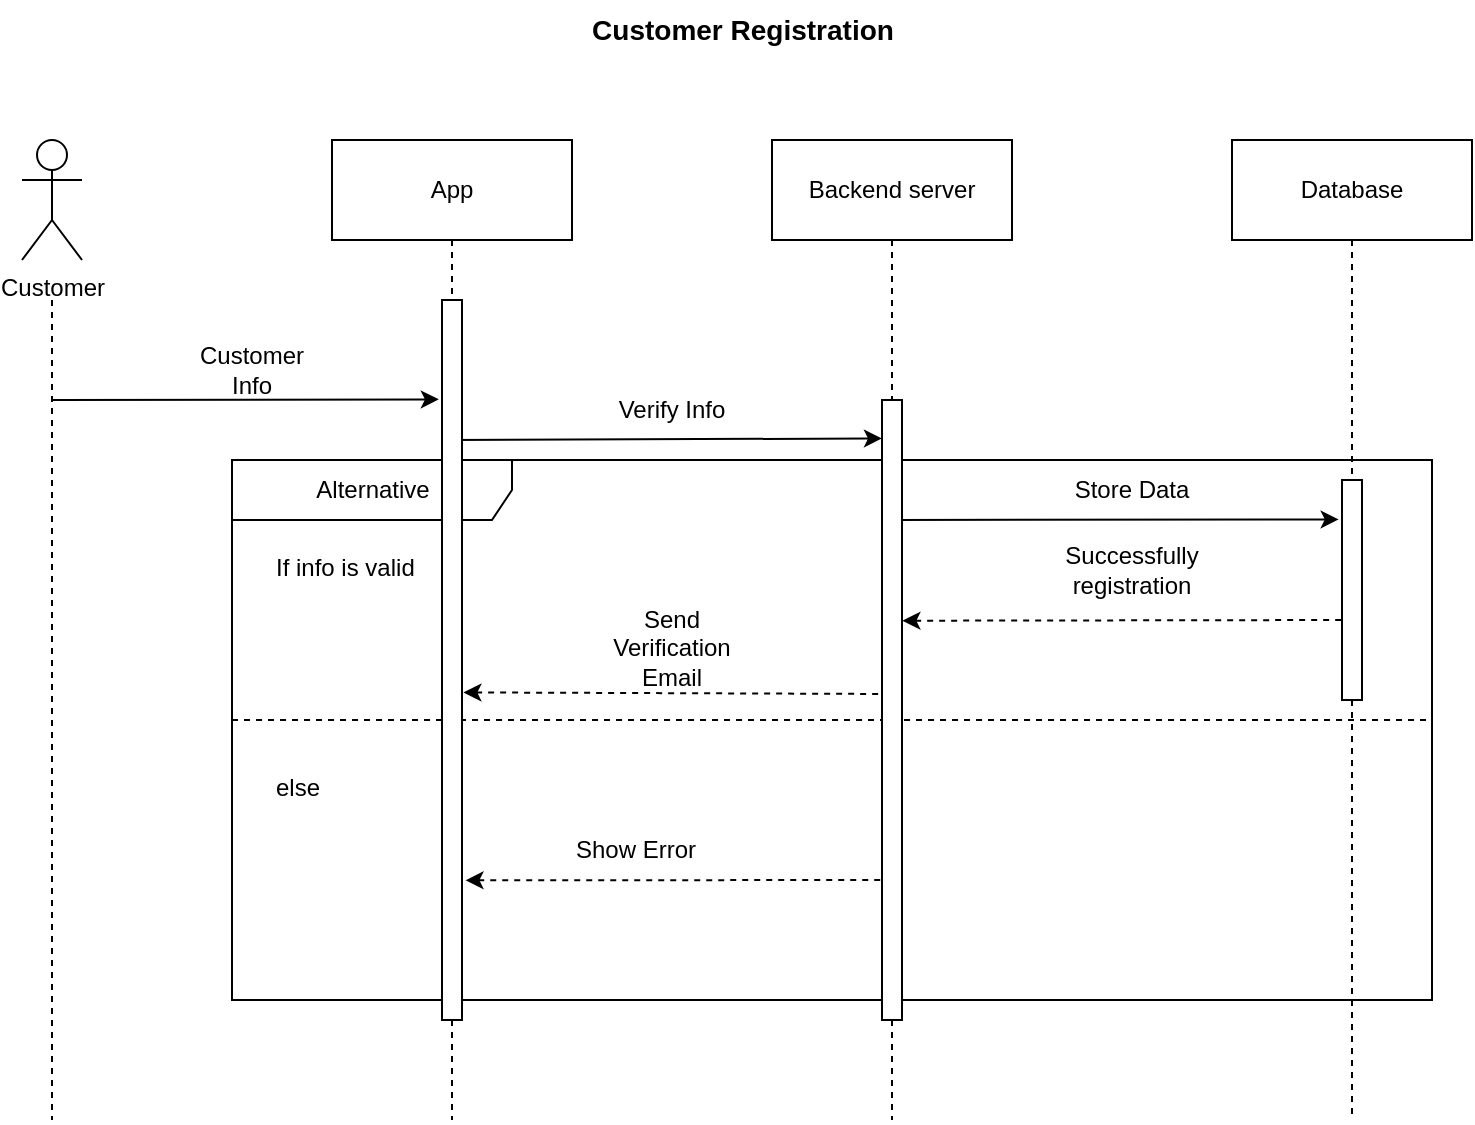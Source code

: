 <mxfile version="19.0.3" type="device" pages="12"><diagram id="mbUXxMSfGmViWt5q1hPN" name="Customer Registration"><mxGraphModel dx="868" dy="566" grid="1" gridSize="10" guides="1" tooltips="1" connect="1" arrows="1" fold="1" page="1" pageScale="1" pageWidth="827" pageHeight="1169" math="0" shadow="0"><root><mxCell id="0"/><mxCell id="1" parent="0"/><mxCell id="ywQ2EqDF_1uyaot4bhJh-1" value="Alternative" style="shape=umlFrame;tabWidth=110;tabHeight=30;tabPosition=left;html=1;boundedLbl=1;labelInHeader=1;width=140;height=30;" parent="1" vertex="1"><mxGeometry x="170" y="310" width="600" height="270" as="geometry"/></mxCell><mxCell id="ywQ2EqDF_1uyaot4bhJh-2" value="If info is valid" style="text" parent="ywQ2EqDF_1uyaot4bhJh-1" vertex="1"><mxGeometry width="100" height="20" relative="1" as="geometry"><mxPoint x="20" y="40" as="offset"/></mxGeometry></mxCell><mxCell id="ywQ2EqDF_1uyaot4bhJh-3" value="else" style="line;strokeWidth=1;dashed=1;labelPosition=center;verticalLabelPosition=bottom;align=left;verticalAlign=top;spacingLeft=20;spacingTop=15;" parent="ywQ2EqDF_1uyaot4bhJh-1" vertex="1"><mxGeometry y="125" width="600" height="10" as="geometry"/></mxCell><mxCell id="ywQ2EqDF_1uyaot4bhJh-4" value="" style="endArrow=none;html=1;rounded=0;endFill=0;startArrow=classic;startFill=1;dashed=1;exitX=1.175;exitY=0.806;exitDx=0;exitDy=0;exitPerimeter=0;" parent="ywQ2EqDF_1uyaot4bhJh-1" source="ywQ2EqDF_1uyaot4bhJh-24" edge="1"><mxGeometry width="50" height="50" relative="1" as="geometry"><mxPoint x="98.209" y="210" as="sourcePoint"/><mxPoint x="329.789" y="210" as="targetPoint"/></mxGeometry></mxCell><mxCell id="ywQ2EqDF_1uyaot4bhJh-5" value="Show Error" style="text;html=1;strokeColor=none;fillColor=none;align=center;verticalAlign=middle;whiteSpace=wrap;rounded=0;" parent="ywQ2EqDF_1uyaot4bhJh-1" vertex="1"><mxGeometry x="168.423" y="180" width="67.925" height="30" as="geometry"/></mxCell><mxCell id="ywQ2EqDF_1uyaot4bhJh-6" style="edgeStyle=orthogonalEdgeStyle;rounded=0;orthogonalLoop=1;jettySize=auto;html=1;dashed=1;endArrow=none;endFill=0;" parent="1" edge="1"><mxGeometry relative="1" as="geometry"><mxPoint x="80" y="640" as="targetPoint"/><mxPoint x="80" y="230.0" as="sourcePoint"/></mxGeometry></mxCell><mxCell id="ywQ2EqDF_1uyaot4bhJh-7" value="Customer" style="shape=umlActor;verticalLabelPosition=bottom;verticalAlign=top;html=1;outlineConnect=0;" parent="1" vertex="1"><mxGeometry x="65" y="150" width="30" height="60" as="geometry"/></mxCell><mxCell id="ywQ2EqDF_1uyaot4bhJh-8" style="edgeStyle=orthogonalEdgeStyle;rounded=0;orthogonalLoop=1;jettySize=auto;html=1;exitX=0.5;exitY=1;exitDx=0;exitDy=0;dashed=1;endArrow=none;endFill=0;" parent="1" source="ywQ2EqDF_1uyaot4bhJh-9" edge="1"><mxGeometry relative="1" as="geometry"><mxPoint x="280" y="640" as="targetPoint"/><Array as="points"><mxPoint x="280" y="490"/><mxPoint x="280" y="490"/></Array></mxGeometry></mxCell><mxCell id="ywQ2EqDF_1uyaot4bhJh-9" value="App" style="rounded=0;whiteSpace=wrap;html=1;" parent="1" vertex="1"><mxGeometry x="220" y="150" width="120" height="50" as="geometry"/></mxCell><mxCell id="ywQ2EqDF_1uyaot4bhJh-10" style="edgeStyle=orthogonalEdgeStyle;rounded=0;orthogonalLoop=1;jettySize=auto;html=1;exitX=0.5;exitY=1;exitDx=0;exitDy=0;dashed=1;endArrow=none;endFill=0;startArrow=none;" parent="1" source="ywQ2EqDF_1uyaot4bhJh-27" edge="1"><mxGeometry relative="1" as="geometry"><mxPoint x="730" y="640" as="targetPoint"/></mxGeometry></mxCell><mxCell id="ywQ2EqDF_1uyaot4bhJh-11" value="Database" style="rounded=0;whiteSpace=wrap;html=1;" parent="1" vertex="1"><mxGeometry x="670" y="150" width="120" height="50" as="geometry"/></mxCell><mxCell id="ywQ2EqDF_1uyaot4bhJh-12" value="" style="endArrow=classic;html=1;rounded=0;endFill=1;entryX=-0.159;entryY=0.138;entryDx=0;entryDy=0;entryPerimeter=0;" parent="1" target="ywQ2EqDF_1uyaot4bhJh-24" edge="1"><mxGeometry width="50" height="50" relative="1" as="geometry"><mxPoint x="80" y="280" as="sourcePoint"/><mxPoint x="280" y="280" as="targetPoint"/></mxGeometry></mxCell><mxCell id="ywQ2EqDF_1uyaot4bhJh-13" value="Customer Info" style="text;html=1;strokeColor=none;fillColor=none;align=center;verticalAlign=middle;whiteSpace=wrap;rounded=0;" parent="1" vertex="1"><mxGeometry x="150" y="250" width="60" height="30" as="geometry"/></mxCell><mxCell id="ywQ2EqDF_1uyaot4bhJh-14" style="edgeStyle=orthogonalEdgeStyle;rounded=0;orthogonalLoop=1;jettySize=auto;html=1;exitX=0.5;exitY=1;exitDx=0;exitDy=0;dashed=1;endArrow=none;endFill=0;startArrow=none;" parent="1" source="ywQ2EqDF_1uyaot4bhJh-25" edge="1"><mxGeometry relative="1" as="geometry"><mxPoint x="500" y="640" as="targetPoint"/></mxGeometry></mxCell><mxCell id="ywQ2EqDF_1uyaot4bhJh-15" value="Backend server" style="rounded=0;whiteSpace=wrap;html=1;" parent="1" vertex="1"><mxGeometry x="440" y="150" width="120" height="50" as="geometry"/></mxCell><mxCell id="ywQ2EqDF_1uyaot4bhJh-16" value="" style="endArrow=classic;html=1;rounded=0;endFill=1;entryX=-0.002;entryY=0.062;entryDx=0;entryDy=0;entryPerimeter=0;" parent="1" target="ywQ2EqDF_1uyaot4bhJh-25" edge="1"><mxGeometry width="50" height="50" relative="1" as="geometry"><mxPoint x="280" y="300" as="sourcePoint"/><mxPoint x="500" y="300" as="targetPoint"/></mxGeometry></mxCell><mxCell id="ywQ2EqDF_1uyaot4bhJh-17" value="Verify Info" style="text;html=1;strokeColor=none;fillColor=none;align=center;verticalAlign=middle;whiteSpace=wrap;rounded=0;" parent="1" vertex="1"><mxGeometry x="360" y="270" width="60" height="30" as="geometry"/></mxCell><mxCell id="ywQ2EqDF_1uyaot4bhJh-18" value="" style="endArrow=classic;html=1;rounded=0;endFill=1;entryX=-0.167;entryY=0.179;entryDx=0;entryDy=0;entryPerimeter=0;" parent="1" target="ywQ2EqDF_1uyaot4bhJh-27" edge="1"><mxGeometry width="50" height="50" relative="1" as="geometry"><mxPoint x="500" y="340" as="sourcePoint"/><mxPoint x="730" y="340" as="targetPoint"/></mxGeometry></mxCell><mxCell id="ywQ2EqDF_1uyaot4bhJh-19" value="Store Data" style="text;html=1;strokeColor=none;fillColor=none;align=center;verticalAlign=middle;whiteSpace=wrap;rounded=0;" parent="1" vertex="1"><mxGeometry x="590" y="310" width="60" height="30" as="geometry"/></mxCell><mxCell id="ywQ2EqDF_1uyaot4bhJh-20" value="" style="endArrow=none;html=1;rounded=0;endFill=0;startArrow=classic;startFill=1;dashed=1;exitX=1.021;exitY=0.356;exitDx=0;exitDy=0;exitPerimeter=0;" parent="1" source="ywQ2EqDF_1uyaot4bhJh-25" edge="1"><mxGeometry width="50" height="50" relative="1" as="geometry"><mxPoint x="500" y="390" as="sourcePoint"/><mxPoint x="730" y="390" as="targetPoint"/></mxGeometry></mxCell><mxCell id="ywQ2EqDF_1uyaot4bhJh-21" value="Successfully registration" style="text;html=1;strokeColor=none;fillColor=none;align=center;verticalAlign=middle;whiteSpace=wrap;rounded=0;" parent="1" vertex="1"><mxGeometry x="590" y="350" width="60" height="30" as="geometry"/></mxCell><mxCell id="ywQ2EqDF_1uyaot4bhJh-22" value="" style="endArrow=none;html=1;rounded=0;endFill=0;startArrow=classic;startFill=1;dashed=1;exitX=1.07;exitY=0.545;exitDx=0;exitDy=0;exitPerimeter=0;" parent="1" source="ywQ2EqDF_1uyaot4bhJh-24" edge="1"><mxGeometry width="50" height="50" relative="1" as="geometry"><mxPoint x="280" y="427" as="sourcePoint"/><mxPoint x="500" y="427" as="targetPoint"/></mxGeometry></mxCell><mxCell id="ywQ2EqDF_1uyaot4bhJh-23" value="Send Verification Email" style="text;html=1;strokeColor=none;fillColor=none;align=center;verticalAlign=middle;whiteSpace=wrap;rounded=0;" parent="1" vertex="1"><mxGeometry x="360" y="389" width="60" height="30" as="geometry"/></mxCell><mxCell id="ywQ2EqDF_1uyaot4bhJh-24" value="" style="html=1;points=[];perimeter=orthogonalPerimeter;" parent="1" vertex="1"><mxGeometry x="275" y="230" width="10" height="360" as="geometry"/></mxCell><mxCell id="ywQ2EqDF_1uyaot4bhJh-25" value="" style="html=1;points=[];perimeter=orthogonalPerimeter;" parent="1" vertex="1"><mxGeometry x="495" y="280" width="10" height="310" as="geometry"/></mxCell><mxCell id="ywQ2EqDF_1uyaot4bhJh-26" value="" style="edgeStyle=orthogonalEdgeStyle;rounded=0;orthogonalLoop=1;jettySize=auto;html=1;exitX=0.5;exitY=1;exitDx=0;exitDy=0;dashed=1;endArrow=none;endFill=0;" parent="1" source="ywQ2EqDF_1uyaot4bhJh-15" target="ywQ2EqDF_1uyaot4bhJh-25" edge="1"><mxGeometry relative="1" as="geometry"><mxPoint x="500" y="640" as="targetPoint"/><mxPoint x="500" y="200" as="sourcePoint"/></mxGeometry></mxCell><mxCell id="ywQ2EqDF_1uyaot4bhJh-27" value="" style="html=1;points=[];perimeter=orthogonalPerimeter;" parent="1" vertex="1"><mxGeometry x="725" y="320" width="10" height="110" as="geometry"/></mxCell><mxCell id="ywQ2EqDF_1uyaot4bhJh-28" value="" style="edgeStyle=orthogonalEdgeStyle;rounded=0;orthogonalLoop=1;jettySize=auto;html=1;exitX=0.5;exitY=1;exitDx=0;exitDy=0;dashed=1;endArrow=none;endFill=0;" parent="1" source="ywQ2EqDF_1uyaot4bhJh-11" target="ywQ2EqDF_1uyaot4bhJh-27" edge="1"><mxGeometry relative="1" as="geometry"><mxPoint x="730" y="640" as="targetPoint"/><mxPoint x="730" y="200" as="sourcePoint"/></mxGeometry></mxCell><mxCell id="ywQ2EqDF_1uyaot4bhJh-29" value="&lt;b&gt;&lt;font style=&quot;font-size: 14px;&quot;&gt;Customer Registration&lt;/font&gt;&lt;/b&gt;" style="text;html=1;strokeColor=none;fillColor=none;align=center;verticalAlign=middle;whiteSpace=wrap;rounded=0;" parent="1" vertex="1"><mxGeometry x="348" y="80" width="155" height="30" as="geometry"/></mxCell></root></mxGraphModel></diagram><diagram id="xJJ1LDLkbBBO3Qeib8ZM" name="Customer Login"><mxGraphModel dx="868" dy="566" grid="1" gridSize="10" guides="1" tooltips="1" connect="1" arrows="1" fold="1" page="1" pageScale="1" pageWidth="850" pageHeight="1100" math="0" shadow="0"><root><mxCell id="0"/><mxCell id="1" parent="0"/><mxCell id="f1wIoKmvWsyiLAnO7cau-1" value="Alternative" style="shape=umlFrame;tabWidth=110;tabHeight=30;tabPosition=left;html=1;boundedLbl=1;labelInHeader=1;width=140;height=30;" vertex="1" parent="1"><mxGeometry x="170" y="370" width="600" height="210" as="geometry"/></mxCell><mxCell id="f1wIoKmvWsyiLAnO7cau-2" value="If info is valid" style="text" vertex="1" parent="f1wIoKmvWsyiLAnO7cau-1"><mxGeometry width="100" height="20" relative="1" as="geometry"><mxPoint x="20" y="40" as="offset"/></mxGeometry></mxCell><mxCell id="f1wIoKmvWsyiLAnO7cau-3" value="else" style="line;strokeWidth=1;dashed=1;labelPosition=center;verticalLabelPosition=bottom;align=left;verticalAlign=top;spacingLeft=20;spacingTop=15;" vertex="1" parent="f1wIoKmvWsyiLAnO7cau-1"><mxGeometry y="97.222" width="600" height="7.778" as="geometry"/></mxCell><mxCell id="f1wIoKmvWsyiLAnO7cau-4" value="Show Error" style="text;html=1;strokeColor=none;fillColor=none;align=center;verticalAlign=middle;whiteSpace=wrap;rounded=0;" vertex="1" parent="f1wIoKmvWsyiLAnO7cau-1"><mxGeometry x="180.003" y="150" width="67.925" height="23.333" as="geometry"/></mxCell><mxCell id="f1wIoKmvWsyiLAnO7cau-5" value="Verified info" style="text;html=1;strokeColor=none;fillColor=none;align=center;verticalAlign=middle;whiteSpace=wrap;rounded=0;" vertex="1" parent="f1wIoKmvWsyiLAnO7cau-1"><mxGeometry x="420" y="9.999" width="60" height="23.333" as="geometry"/></mxCell><mxCell id="f1wIoKmvWsyiLAnO7cau-6" value="Send JWT token" style="text;html=1;strokeColor=none;fillColor=none;align=center;verticalAlign=middle;whiteSpace=wrap;rounded=0;" vertex="1" parent="f1wIoKmvWsyiLAnO7cau-1"><mxGeometry x="168.42" y="33.337" width="110" height="23.333" as="geometry"/></mxCell><mxCell id="f1wIoKmvWsyiLAnO7cau-7" value="" style="endArrow=none;html=1;rounded=0;endFill=0;startArrow=classic;startFill=1;dashed=1;exitX=1.021;exitY=0.356;exitDx=0;exitDy=0;exitPerimeter=0;" edge="1" parent="f1wIoKmvWsyiLAnO7cau-1"><mxGeometry width="50" height="50" relative="1" as="geometry"><mxPoint x="337.6" y="39.25" as="sourcePoint"/><mxPoint x="562.39" y="38.89" as="targetPoint"/></mxGeometry></mxCell><mxCell id="f1wIoKmvWsyiLAnO7cau-8" value="" style="endArrow=none;html=1;rounded=0;endFill=0;startArrow=classic;startFill=1;dashed=1;exitX=1.021;exitY=0.356;exitDx=0;exitDy=0;exitPerimeter=0;" edge="1" parent="f1wIoKmvWsyiLAnO7cau-1"><mxGeometry width="50" height="50" relative="1" as="geometry"><mxPoint x="335.6" y="151.68" as="sourcePoint"/><mxPoint x="560.39" y="151.32" as="targetPoint"/></mxGeometry></mxCell><mxCell id="f1wIoKmvWsyiLAnO7cau-9" value="Incorrect (Email or password)" style="text;html=1;strokeColor=none;fillColor=none;align=center;verticalAlign=middle;whiteSpace=wrap;rounded=0;" vertex="1" parent="f1wIoKmvWsyiLAnO7cau-1"><mxGeometry x="395" y="116.67" width="110" height="23.33" as="geometry"/></mxCell><mxCell id="f1wIoKmvWsyiLAnO7cau-10" style="edgeStyle=orthogonalEdgeStyle;rounded=0;orthogonalLoop=1;jettySize=auto;html=1;dashed=1;endArrow=none;endFill=0;" edge="1" parent="1"><mxGeometry relative="1" as="geometry"><mxPoint x="80" y="640" as="targetPoint"/><mxPoint x="80" y="230" as="sourcePoint"/></mxGeometry></mxCell><mxCell id="f1wIoKmvWsyiLAnO7cau-11" value="Customer" style="shape=umlActor;verticalLabelPosition=bottom;verticalAlign=top;html=1;outlineConnect=0;" vertex="1" parent="1"><mxGeometry x="65" y="150" width="30" height="60" as="geometry"/></mxCell><mxCell id="f1wIoKmvWsyiLAnO7cau-12" style="edgeStyle=orthogonalEdgeStyle;rounded=0;orthogonalLoop=1;jettySize=auto;html=1;exitX=0.5;exitY=1;exitDx=0;exitDy=0;dashed=1;endArrow=none;endFill=0;" edge="1" parent="1" source="f1wIoKmvWsyiLAnO7cau-13"><mxGeometry relative="1" as="geometry"><mxPoint x="280" y="640" as="targetPoint"/><Array as="points"><mxPoint x="280" y="490"/><mxPoint x="280" y="490"/></Array></mxGeometry></mxCell><mxCell id="f1wIoKmvWsyiLAnO7cau-13" value="App" style="rounded=0;whiteSpace=wrap;html=1;" vertex="1" parent="1"><mxGeometry x="220" y="150" width="120" height="50" as="geometry"/></mxCell><mxCell id="f1wIoKmvWsyiLAnO7cau-14" style="edgeStyle=orthogonalEdgeStyle;rounded=0;orthogonalLoop=1;jettySize=auto;html=1;exitX=0.5;exitY=1;exitDx=0;exitDy=0;dashed=1;endArrow=none;endFill=0;startArrow=none;" edge="1" parent="1" source="f1wIoKmvWsyiLAnO7cau-27"><mxGeometry relative="1" as="geometry"><mxPoint x="730.0" y="640" as="targetPoint"/></mxGeometry></mxCell><mxCell id="f1wIoKmvWsyiLAnO7cau-15" value="Database" style="rounded=0;whiteSpace=wrap;html=1;" vertex="1" parent="1"><mxGeometry x="670" y="150" width="120" height="50" as="geometry"/></mxCell><mxCell id="f1wIoKmvWsyiLAnO7cau-16" value="" style="endArrow=classic;html=1;rounded=0;endFill=1;entryX=-0.159;entryY=0.138;entryDx=0;entryDy=0;entryPerimeter=0;" edge="1" parent="1" target="f1wIoKmvWsyiLAnO7cau-24"><mxGeometry width="50" height="50" relative="1" as="geometry"><mxPoint x="80" y="280" as="sourcePoint"/><mxPoint x="280" y="280" as="targetPoint"/></mxGeometry></mxCell><mxCell id="f1wIoKmvWsyiLAnO7cau-17" value="Customer Info" style="text;html=1;strokeColor=none;fillColor=none;align=center;verticalAlign=middle;whiteSpace=wrap;rounded=0;" vertex="1" parent="1"><mxGeometry x="150" y="250" width="60" height="30" as="geometry"/></mxCell><mxCell id="f1wIoKmvWsyiLAnO7cau-18" style="edgeStyle=orthogonalEdgeStyle;rounded=0;orthogonalLoop=1;jettySize=auto;html=1;exitX=0.5;exitY=1;exitDx=0;exitDy=0;dashed=1;endArrow=none;endFill=0;startArrow=none;" edge="1" parent="1" source="f1wIoKmvWsyiLAnO7cau-25"><mxGeometry relative="1" as="geometry"><mxPoint x="500" y="640" as="targetPoint"/></mxGeometry></mxCell><mxCell id="f1wIoKmvWsyiLAnO7cau-19" value="Backend server" style="rounded=0;whiteSpace=wrap;html=1;" vertex="1" parent="1"><mxGeometry x="440" y="150" width="120" height="50" as="geometry"/></mxCell><mxCell id="f1wIoKmvWsyiLAnO7cau-20" value="" style="endArrow=classic;html=1;rounded=0;endFill=1;" edge="1" parent="1" target="f1wIoKmvWsyiLAnO7cau-25"><mxGeometry width="50" height="50" relative="1" as="geometry"><mxPoint x="280" y="300" as="sourcePoint"/><mxPoint x="500" y="300" as="targetPoint"/></mxGeometry></mxCell><mxCell id="f1wIoKmvWsyiLAnO7cau-21" value="Verify Info" style="text;html=1;strokeColor=none;fillColor=none;align=center;verticalAlign=middle;whiteSpace=wrap;rounded=0;" vertex="1" parent="1"><mxGeometry x="360" y="270" width="60" height="30" as="geometry"/></mxCell><mxCell id="f1wIoKmvWsyiLAnO7cau-22" value="" style="endArrow=classic;html=1;rounded=0;endFill=1;entryX=-0.167;entryY=0.179;entryDx=0;entryDy=0;entryPerimeter=0;" edge="1" parent="1"><mxGeometry width="50" height="50" relative="1" as="geometry"><mxPoint x="500" y="347" as="sourcePoint"/><mxPoint x="723.33" y="346.69" as="targetPoint"/></mxGeometry></mxCell><mxCell id="f1wIoKmvWsyiLAnO7cau-23" value="" style="endArrow=none;html=1;rounded=0;endFill=0;startArrow=classic;startFill=1;dashed=1;exitX=1.07;exitY=0.545;exitDx=0;exitDy=0;exitPerimeter=0;" edge="1" parent="1"><mxGeometry width="50" height="50" relative="1" as="geometry"><mxPoint x="285.7" y="432.2" as="sourcePoint"/><mxPoint x="500" y="433" as="targetPoint"/></mxGeometry></mxCell><mxCell id="f1wIoKmvWsyiLAnO7cau-24" value="" style="html=1;points=[];perimeter=orthogonalPerimeter;" vertex="1" parent="1"><mxGeometry x="275" y="230" width="10" height="360" as="geometry"/></mxCell><mxCell id="f1wIoKmvWsyiLAnO7cau-25" value="" style="html=1;points=[];perimeter=orthogonalPerimeter;" vertex="1" parent="1"><mxGeometry x="495" y="260" width="10" height="330" as="geometry"/></mxCell><mxCell id="f1wIoKmvWsyiLAnO7cau-26" value="" style="edgeStyle=orthogonalEdgeStyle;rounded=0;orthogonalLoop=1;jettySize=auto;html=1;exitX=0.5;exitY=1;exitDx=0;exitDy=0;dashed=1;endArrow=none;endFill=0;" edge="1" parent="1" source="f1wIoKmvWsyiLAnO7cau-19" target="f1wIoKmvWsyiLAnO7cau-25"><mxGeometry relative="1" as="geometry"><mxPoint x="500" y="640" as="targetPoint"/><mxPoint x="500" y="200" as="sourcePoint"/></mxGeometry></mxCell><mxCell id="f1wIoKmvWsyiLAnO7cau-27" value="" style="html=1;points=[];perimeter=orthogonalPerimeter;" vertex="1" parent="1"><mxGeometry x="725" y="320" width="10" height="220" as="geometry"/></mxCell><mxCell id="f1wIoKmvWsyiLAnO7cau-28" value="" style="edgeStyle=orthogonalEdgeStyle;rounded=0;orthogonalLoop=1;jettySize=auto;html=1;exitX=0.5;exitY=1;exitDx=0;exitDy=0;dashed=1;endArrow=none;endFill=0;" edge="1" parent="1" source="f1wIoKmvWsyiLAnO7cau-15" target="f1wIoKmvWsyiLAnO7cau-27"><mxGeometry relative="1" as="geometry"><mxPoint x="730" y="640" as="targetPoint"/><mxPoint x="730" y="200" as="sourcePoint"/></mxGeometry></mxCell><mxCell id="f1wIoKmvWsyiLAnO7cau-29" value="&lt;b&gt;&lt;font style=&quot;font-size: 14px;&quot;&gt;Customer Login&lt;/font&gt;&lt;/b&gt;" style="text;html=1;strokeColor=none;fillColor=none;align=center;verticalAlign=middle;whiteSpace=wrap;rounded=0;" vertex="1" parent="1"><mxGeometry x="348" y="80" width="155" height="30" as="geometry"/></mxCell><mxCell id="f1wIoKmvWsyiLAnO7cau-30" value="Verify (email or password)" style="text;html=1;strokeColor=none;fillColor=none;align=center;verticalAlign=middle;whiteSpace=wrap;rounded=0;" vertex="1" parent="1"><mxGeometry x="580" y="310.004" width="80" height="24.444" as="geometry"/></mxCell><mxCell id="f1wIoKmvWsyiLAnO7cau-31" value="" style="endArrow=none;html=1;rounded=0;endFill=0;startArrow=classic;startFill=1;dashed=1;exitX=1.175;exitY=0.806;exitDx=0;exitDy=0;exitPerimeter=0;" edge="1" parent="1"><mxGeometry width="50" height="50" relative="1" as="geometry"><mxPoint x="286.75" y="550.16" as="sourcePoint"/><mxPoint x="495" y="550.16" as="targetPoint"/></mxGeometry></mxCell></root></mxGraphModel></diagram><diagram id="xtxhCtQQB6_GmY0-Fyka" name="Customer Login with Google"><mxGraphModel dx="868" dy="566" grid="1" gridSize="10" guides="1" tooltips="1" connect="1" arrows="1" fold="1" page="1" pageScale="1" pageWidth="850" pageHeight="1100" math="0" shadow="0"><root><mxCell id="0"/><mxCell id="1" parent="0"/><mxCell id="5wphhl8YZUHoHGGkpt0N-1" style="edgeStyle=orthogonalEdgeStyle;rounded=0;orthogonalLoop=1;jettySize=auto;html=1;dashed=1;endArrow=none;endFill=0;" edge="1" parent="1"><mxGeometry relative="1" as="geometry"><mxPoint x="63" y="640" as="targetPoint"/><mxPoint x="63" y="230" as="sourcePoint"/></mxGeometry></mxCell><mxCell id="5wphhl8YZUHoHGGkpt0N-2" value="Customer" style="shape=umlActor;verticalLabelPosition=bottom;verticalAlign=top;html=1;outlineConnect=0;" vertex="1" parent="1"><mxGeometry x="48" y="150" width="30" height="60" as="geometry"/></mxCell><mxCell id="5wphhl8YZUHoHGGkpt0N-3" style="edgeStyle=orthogonalEdgeStyle;rounded=0;orthogonalLoop=1;jettySize=auto;html=1;exitX=0.5;exitY=1;exitDx=0;exitDy=0;dashed=1;endArrow=none;endFill=0;startArrow=none;" edge="1" parent="1" source="5wphhl8YZUHoHGGkpt0N-14"><mxGeometry relative="1" as="geometry"><mxPoint x="214" y="640" as="targetPoint"/><Array as="points"><mxPoint x="214" y="490"/><mxPoint x="214" y="490"/></Array></mxGeometry></mxCell><mxCell id="5wphhl8YZUHoHGGkpt0N-4" value="App" style="rounded=0;whiteSpace=wrap;html=1;" vertex="1" parent="1"><mxGeometry x="154" y="150" width="120" height="50" as="geometry"/></mxCell><mxCell id="5wphhl8YZUHoHGGkpt0N-5" value="Database" style="rounded=0;whiteSpace=wrap;html=1;" vertex="1" parent="1"><mxGeometry x="683" y="150" width="120" height="50" as="geometry"/></mxCell><mxCell id="5wphhl8YZUHoHGGkpt0N-6" value="Backend server" style="rounded=0;whiteSpace=wrap;html=1;" vertex="1" parent="1"><mxGeometry x="513" y="150" width="120" height="50" as="geometry"/></mxCell><mxCell id="5wphhl8YZUHoHGGkpt0N-7" value="&lt;b&gt;&lt;font style=&quot;font-size: 14px;&quot;&gt;Customer Login with Google&lt;/font&gt;&lt;/b&gt;" style="text;html=1;strokeColor=none;fillColor=none;align=center;verticalAlign=middle;whiteSpace=wrap;rounded=0;" vertex="1" parent="1"><mxGeometry x="348" y="80" width="155" height="30" as="geometry"/></mxCell><mxCell id="5wphhl8YZUHoHGGkpt0N-8" value="Google" style="rounded=0;whiteSpace=wrap;html=1;" vertex="1" parent="1"><mxGeometry x="331" y="150" width="120" height="50" as="geometry"/></mxCell><mxCell id="5wphhl8YZUHoHGGkpt0N-9" style="edgeStyle=orthogonalEdgeStyle;rounded=0;orthogonalLoop=1;jettySize=auto;html=1;exitX=0.5;exitY=1;exitDx=0;exitDy=0;dashed=1;endArrow=none;endFill=0;startArrow=none;" edge="1" parent="1" source="5wphhl8YZUHoHGGkpt0N-16"><mxGeometry relative="1" as="geometry"><mxPoint x="390.41" y="640" as="targetPoint"/><Array as="points"><mxPoint x="390.41" y="490"/><mxPoint x="390.41" y="490"/></Array><mxPoint x="390.41" y="200" as="sourcePoint"/></mxGeometry></mxCell><mxCell id="5wphhl8YZUHoHGGkpt0N-10" style="edgeStyle=orthogonalEdgeStyle;rounded=0;orthogonalLoop=1;jettySize=auto;html=1;exitX=0.5;exitY=1;exitDx=0;exitDy=0;dashed=1;endArrow=none;endFill=0;startArrow=none;" edge="1" parent="1" source="5wphhl8YZUHoHGGkpt0N-18"><mxGeometry relative="1" as="geometry"><mxPoint x="572.41" y="640" as="targetPoint"/><Array as="points"><mxPoint x="572.41" y="490"/><mxPoint x="572.41" y="490"/></Array><mxPoint x="572.41" y="200" as="sourcePoint"/></mxGeometry></mxCell><mxCell id="5wphhl8YZUHoHGGkpt0N-11" style="edgeStyle=orthogonalEdgeStyle;rounded=0;orthogonalLoop=1;jettySize=auto;html=1;exitX=0.5;exitY=1;exitDx=0;exitDy=0;dashed=1;endArrow=none;endFill=0;startArrow=none;" edge="1" parent="1" source="5wphhl8YZUHoHGGkpt0N-20"><mxGeometry relative="1" as="geometry"><mxPoint x="742.41" y="640" as="targetPoint"/><Array as="points"><mxPoint x="742.41" y="490"/><mxPoint x="742.41" y="490"/></Array><mxPoint x="742.41" y="200" as="sourcePoint"/></mxGeometry></mxCell><mxCell id="5wphhl8YZUHoHGGkpt0N-12" value="" style="endArrow=classic;html=1;rounded=0;endFill=1;entryX=-0.152;entryY=0.139;entryDx=0;entryDy=0;entryPerimeter=0;" edge="1" parent="1" target="5wphhl8YZUHoHGGkpt0N-14"><mxGeometry width="50" height="50" relative="1" as="geometry"><mxPoint x="63" y="290" as="sourcePoint"/><mxPoint x="210" y="290" as="targetPoint"/></mxGeometry></mxCell><mxCell id="5wphhl8YZUHoHGGkpt0N-13" value="Login" style="text;html=1;strokeColor=none;fillColor=none;align=center;verticalAlign=middle;whiteSpace=wrap;rounded=0;" vertex="1" parent="1"><mxGeometry x="106" y="260" width="60" height="30" as="geometry"/></mxCell><mxCell id="5wphhl8YZUHoHGGkpt0N-14" value="" style="html=1;points=[];perimeter=orthogonalPerimeter;" vertex="1" parent="1"><mxGeometry x="209" y="240" width="10" height="360" as="geometry"/></mxCell><mxCell id="5wphhl8YZUHoHGGkpt0N-15" value="" style="edgeStyle=orthogonalEdgeStyle;rounded=0;orthogonalLoop=1;jettySize=auto;html=1;exitX=0.5;exitY=1;exitDx=0;exitDy=0;dashed=1;endArrow=none;endFill=0;" edge="1" parent="1" source="5wphhl8YZUHoHGGkpt0N-4" target="5wphhl8YZUHoHGGkpt0N-14"><mxGeometry relative="1" as="geometry"><mxPoint x="214" y="640" as="targetPoint"/><Array as="points"/><mxPoint x="214" y="200" as="sourcePoint"/></mxGeometry></mxCell><mxCell id="5wphhl8YZUHoHGGkpt0N-16" value="" style="html=1;points=[];perimeter=orthogonalPerimeter;" vertex="1" parent="1"><mxGeometry x="386" y="240" width="10" height="170" as="geometry"/></mxCell><mxCell id="5wphhl8YZUHoHGGkpt0N-17" value="" style="edgeStyle=orthogonalEdgeStyle;rounded=0;orthogonalLoop=1;jettySize=auto;html=1;exitX=0.5;exitY=1;exitDx=0;exitDy=0;dashed=1;endArrow=none;endFill=0;" edge="1" parent="1" target="5wphhl8YZUHoHGGkpt0N-16"><mxGeometry relative="1" as="geometry"><mxPoint x="390.41" y="640" as="targetPoint"/><Array as="points"/><mxPoint x="390.41" y="200" as="sourcePoint"/></mxGeometry></mxCell><mxCell id="5wphhl8YZUHoHGGkpt0N-18" value="" style="html=1;points=[];perimeter=orthogonalPerimeter;" vertex="1" parent="1"><mxGeometry x="568" y="400" width="10" height="200" as="geometry"/></mxCell><mxCell id="5wphhl8YZUHoHGGkpt0N-19" value="" style="edgeStyle=orthogonalEdgeStyle;rounded=0;orthogonalLoop=1;jettySize=auto;html=1;exitX=0.5;exitY=1;exitDx=0;exitDy=0;dashed=1;endArrow=none;endFill=0;" edge="1" parent="1" target="5wphhl8YZUHoHGGkpt0N-18"><mxGeometry relative="1" as="geometry"><mxPoint x="572.41" y="640" as="targetPoint"/><Array as="points"/><mxPoint x="572.41" y="200" as="sourcePoint"/></mxGeometry></mxCell><mxCell id="5wphhl8YZUHoHGGkpt0N-20" value="" style="html=1;points=[];perimeter=orthogonalPerimeter;" vertex="1" parent="1"><mxGeometry x="738" y="460" width="10" height="70" as="geometry"/></mxCell><mxCell id="5wphhl8YZUHoHGGkpt0N-21" value="" style="edgeStyle=orthogonalEdgeStyle;rounded=0;orthogonalLoop=1;jettySize=auto;html=1;exitX=0.5;exitY=1;exitDx=0;exitDy=0;dashed=1;endArrow=none;endFill=0;" edge="1" parent="1" target="5wphhl8YZUHoHGGkpt0N-20"><mxGeometry relative="1" as="geometry"><mxPoint x="742.41" y="640" as="targetPoint"/><Array as="points"/><mxPoint x="742.41" y="200" as="sourcePoint"/></mxGeometry></mxCell><mxCell id="5wphhl8YZUHoHGGkpt0N-22" value="" style="endArrow=classic;html=1;rounded=0;endFill=1;entryX=0.033;entryY=0.471;entryDx=0;entryDy=0;entryPerimeter=0;exitX=1.033;exitY=0.222;exitDx=0;exitDy=0;exitPerimeter=0;" edge="1" parent="1" source="5wphhl8YZUHoHGGkpt0N-14" target="5wphhl8YZUHoHGGkpt0N-16"><mxGeometry width="50" height="50" relative="1" as="geometry"><mxPoint x="220" y="310" as="sourcePoint"/><mxPoint x="364.48" y="310.04" as="targetPoint"/></mxGeometry></mxCell><mxCell id="5wphhl8YZUHoHGGkpt0N-23" value="Send User Crendentials" style="text;html=1;strokeColor=none;fillColor=none;align=center;verticalAlign=middle;whiteSpace=wrap;rounded=0;" vertex="1" parent="1"><mxGeometry x="258" y="280" width="90" height="30" as="geometry"/></mxCell><mxCell id="5wphhl8YZUHoHGGkpt0N-24" value="" style="endArrow=none;html=1;rounded=0;endFill=0;startArrow=classic;startFill=1;dashed=1;exitX=1.07;exitY=0.545;exitDx=0;exitDy=0;exitPerimeter=0;" edge="1" parent="1" target="5wphhl8YZUHoHGGkpt0N-16"><mxGeometry width="50" height="50" relative="1" as="geometry"><mxPoint x="219.0" y="380.0" as="sourcePoint"/><mxPoint x="380" y="381" as="targetPoint"/></mxGeometry></mxCell><mxCell id="5wphhl8YZUHoHGGkpt0N-25" value="return Userdata" style="text;html=1;strokeColor=none;fillColor=none;align=center;verticalAlign=middle;whiteSpace=wrap;rounded=0;" vertex="1" parent="1"><mxGeometry x="258" y="350" width="90" height="30" as="geometry"/></mxCell><mxCell id="5wphhl8YZUHoHGGkpt0N-26" value="" style="endArrow=classic;html=1;rounded=0;endFill=1;entryX=0.1;entryY=0.205;entryDx=0;entryDy=0;entryPerimeter=0;" edge="1" parent="1" target="5wphhl8YZUHoHGGkpt0N-18"><mxGeometry width="50" height="50" relative="1" as="geometry"><mxPoint x="220.33" y="440.16" as="sourcePoint"/><mxPoint x="386.0" y="440" as="targetPoint"/></mxGeometry></mxCell><mxCell id="5wphhl8YZUHoHGGkpt0N-27" value="send Userdata" style="text;html=1;strokeColor=none;fillColor=none;align=center;verticalAlign=middle;whiteSpace=wrap;rounded=0;" vertex="1" parent="1"><mxGeometry x="258" y="410" width="90" height="30" as="geometry"/></mxCell><mxCell id="5wphhl8YZUHoHGGkpt0N-28" value="" style="endArrow=classic;html=1;rounded=0;endFill=1;entryX=-0.005;entryY=0.438;entryDx=0;entryDy=0;entryPerimeter=0;" edge="1" parent="1" target="5wphhl8YZUHoHGGkpt0N-20"><mxGeometry width="50" height="50" relative="1" as="geometry"><mxPoint x="578" y="490.16" as="sourcePoint"/><mxPoint x="730" y="490" as="targetPoint"/></mxGeometry></mxCell><mxCell id="5wphhl8YZUHoHGGkpt0N-29" value="Store Userdata" style="text;html=1;strokeColor=none;fillColor=none;align=center;verticalAlign=middle;whiteSpace=wrap;rounded=0;" vertex="1" parent="1"><mxGeometry x="610" y="460" width="90" height="30" as="geometry"/></mxCell><mxCell id="5wphhl8YZUHoHGGkpt0N-30" value="" style="endArrow=none;html=1;rounded=0;endFill=0;entryX=-0.106;entryY=0.694;entryDx=0;entryDy=0;entryPerimeter=0;startArrow=classic;startFill=1;dashed=1;" edge="1" parent="1" source="5wphhl8YZUHoHGGkpt0N-14"><mxGeometry width="50" height="50" relative="1" as="geometry"><mxPoint x="409.06" y="540.32" as="sourcePoint"/><mxPoint x="568" y="540" as="targetPoint"/></mxGeometry></mxCell><mxCell id="5wphhl8YZUHoHGGkpt0N-31" value="Send JWT token" style="text;html=1;strokeColor=none;fillColor=none;align=center;verticalAlign=middle;whiteSpace=wrap;rounded=0;" vertex="1" parent="1"><mxGeometry x="440" y="506" width="90" height="30" as="geometry"/></mxCell></root></mxGraphModel></diagram><diagram id="dvMEBQUJx3AYJNOpO68S" name="Forgot Password"><mxGraphModel dx="868" dy="566" grid="1" gridSize="10" guides="1" tooltips="1" connect="1" arrows="1" fold="1" page="1" pageScale="1" pageWidth="850" pageHeight="1100" math="0" shadow="0"><root><mxCell id="0"/><mxCell id="1" parent="0"/><mxCell id="X74mW-PJNDq83UbMEl22-1" value="Alternative" style="shape=umlFrame;tabWidth=110;tabHeight=30;tabPosition=left;html=1;boundedLbl=1;labelInHeader=1;width=140;height=30;fontSize=14;" vertex="1" parent="1"><mxGeometry x="40" y="365" width="740" height="416" as="geometry"/></mxCell><mxCell id="X74mW-PJNDq83UbMEl22-2" value="If user is valid" style="text;fontSize=14;" vertex="1" parent="X74mW-PJNDq83UbMEl22-1"><mxGeometry width="100" height="20" relative="1" as="geometry"><mxPoint x="20" y="40" as="offset"/></mxGeometry></mxCell><mxCell id="X74mW-PJNDq83UbMEl22-3" value="else" style="line;strokeWidth=1;dashed=1;labelPosition=center;verticalLabelPosition=bottom;align=left;verticalAlign=top;spacingLeft=20;spacingTop=15;fontSize=14;" vertex="1" parent="X74mW-PJNDq83UbMEl22-1"><mxGeometry y="276" width="740.0" height="16.64" as="geometry"/></mxCell><mxCell id="X74mW-PJNDq83UbMEl22-4" value="Set New Password" style="text;html=1;strokeColor=none;fillColor=none;align=center;verticalAlign=middle;whiteSpace=wrap;rounded=0;" vertex="1" parent="X74mW-PJNDq83UbMEl22-1"><mxGeometry x="530" y="106" width="90" height="30" as="geometry"/></mxCell><mxCell id="X74mW-PJNDq83UbMEl22-5" value="" style="endArrow=classic;html=1;rounded=0;endFill=1;" edge="1" parent="X74mW-PJNDq83UbMEl22-1"><mxGeometry width="50" height="50" relative="1" as="geometry"><mxPoint x="465.0" y="146" as="sourcePoint"/><mxPoint x="685" y="146" as="targetPoint"/></mxGeometry></mxCell><mxCell id="X74mW-PJNDq83UbMEl22-6" value="Password Reset" style="text;html=1;strokeColor=none;fillColor=none;align=center;verticalAlign=middle;whiteSpace=wrap;rounded=0;" vertex="1" parent="X74mW-PJNDq83UbMEl22-1"><mxGeometry x="530" y="166" width="90" height="30" as="geometry"/></mxCell><mxCell id="X74mW-PJNDq83UbMEl22-7" value="" style="endArrow=none;html=1;rounded=0;endFill=0;startArrow=classic;startFill=1;dashed=1;" edge="1" parent="X74mW-PJNDq83UbMEl22-1"><mxGeometry width="50" height="50" relative="1" as="geometry"><mxPoint x="465" y="196.0" as="sourcePoint"/><mxPoint x="685" y="196.0" as="targetPoint"/><Array as="points"><mxPoint x="510" y="196"/></Array></mxGeometry></mxCell><mxCell id="X74mW-PJNDq83UbMEl22-8" value="Password Reset" style="text;html=1;strokeColor=none;fillColor=none;align=center;verticalAlign=middle;whiteSpace=wrap;rounded=0;" vertex="1" parent="X74mW-PJNDq83UbMEl22-1"><mxGeometry x="310" y="193" width="90" height="30" as="geometry"/></mxCell><mxCell id="X74mW-PJNDq83UbMEl22-9" value="" style="endArrow=none;html=1;rounded=0;endFill=0;startArrow=classic;startFill=1;dashed=1;" edge="1" parent="X74mW-PJNDq83UbMEl22-1"><mxGeometry width="50" height="50" relative="1" as="geometry"><mxPoint x="465" y="346.0" as="sourcePoint"/><mxPoint x="685" y="346.0" as="targetPoint"/><Array as="points"><mxPoint x="510" y="346"/></Array></mxGeometry></mxCell><mxCell id="X74mW-PJNDq83UbMEl22-10" value="Invalid User" style="text;html=1;strokeColor=none;fillColor=none;align=center;verticalAlign=middle;whiteSpace=wrap;rounded=0;" vertex="1" parent="X74mW-PJNDq83UbMEl22-1"><mxGeometry x="540" y="316.004" width="80" height="24.444" as="geometry"/></mxCell><mxCell id="X74mW-PJNDq83UbMEl22-11" value="" style="endArrow=none;html=1;rounded=0;endFill=0;startArrow=classic;startFill=1;dashed=1;" edge="1" parent="X74mW-PJNDq83UbMEl22-1"><mxGeometry width="50" height="50" relative="1" as="geometry"><mxPoint x="245" y="368.08" as="sourcePoint"/><mxPoint x="465" y="368.08" as="targetPoint"/><Array as="points"><mxPoint x="290" y="368.08"/></Array></mxGeometry></mxCell><mxCell id="X74mW-PJNDq83UbMEl22-12" value="Show Error" style="text;html=1;strokeColor=none;fillColor=none;align=center;verticalAlign=middle;whiteSpace=wrap;rounded=0;" vertex="1" parent="X74mW-PJNDq83UbMEl22-1"><mxGeometry x="315" y="340.444" width="80" height="24.444" as="geometry"/></mxCell><mxCell id="X74mW-PJNDq83UbMEl22-13" style="edgeStyle=orthogonalEdgeStyle;rounded=0;orthogonalLoop=1;jettySize=auto;html=1;dashed=1;endArrow=none;endFill=0;" edge="1" parent="1"><mxGeometry relative="1" as="geometry"><mxPoint x="80" y="850" as="targetPoint"/><mxPoint x="80" y="230" as="sourcePoint"/></mxGeometry></mxCell><mxCell id="X74mW-PJNDq83UbMEl22-14" value="Customer" style="shape=umlActor;verticalLabelPosition=bottom;verticalAlign=top;html=1;outlineConnect=0;" vertex="1" parent="1"><mxGeometry x="65" y="150" width="30" height="60" as="geometry"/></mxCell><mxCell id="X74mW-PJNDq83UbMEl22-15" style="edgeStyle=orthogonalEdgeStyle;rounded=0;orthogonalLoop=1;jettySize=auto;html=1;exitX=0.5;exitY=1;exitDx=0;exitDy=0;dashed=1;endArrow=none;endFill=0;" edge="1" parent="1" source="X74mW-PJNDq83UbMEl22-16"><mxGeometry relative="1" as="geometry"><mxPoint x="280" y="850" as="targetPoint"/><Array as="points"><mxPoint x="280" y="490"/><mxPoint x="280" y="490"/></Array></mxGeometry></mxCell><mxCell id="X74mW-PJNDq83UbMEl22-16" value="&amp;nbsp;App" style="rounded=0;whiteSpace=wrap;html=1;" vertex="1" parent="1"><mxGeometry x="220" y="150" width="120" height="50" as="geometry"/></mxCell><mxCell id="X74mW-PJNDq83UbMEl22-17" style="edgeStyle=orthogonalEdgeStyle;rounded=0;orthogonalLoop=1;jettySize=auto;html=1;exitX=0.5;exitY=1;exitDx=0;exitDy=0;dashed=1;endArrow=none;endFill=0;startArrow=none;" edge="1" parent="1" source="X74mW-PJNDq83UbMEl22-29"><mxGeometry relative="1" as="geometry"><mxPoint x="730" y="850" as="targetPoint"/></mxGeometry></mxCell><mxCell id="X74mW-PJNDq83UbMEl22-18" value="Database" style="rounded=0;whiteSpace=wrap;html=1;" vertex="1" parent="1"><mxGeometry x="670" y="150" width="120" height="50" as="geometry"/></mxCell><mxCell id="X74mW-PJNDq83UbMEl22-19" value="Forgot password" style="text;html=1;strokeColor=none;fillColor=none;align=center;verticalAlign=middle;whiteSpace=wrap;rounded=0;" vertex="1" parent="1"><mxGeometry x="150" y="243" width="60" height="30" as="geometry"/></mxCell><mxCell id="X74mW-PJNDq83UbMEl22-20" style="edgeStyle=orthogonalEdgeStyle;rounded=0;orthogonalLoop=1;jettySize=auto;html=1;exitX=0.5;exitY=1;exitDx=0;exitDy=0;dashed=1;endArrow=none;endFill=0;startArrow=none;" edge="1" parent="1" source="X74mW-PJNDq83UbMEl22-27"><mxGeometry relative="1" as="geometry"><mxPoint x="500" y="850" as="targetPoint"/></mxGeometry></mxCell><mxCell id="X74mW-PJNDq83UbMEl22-21" value="Backend server" style="rounded=0;whiteSpace=wrap;html=1;" vertex="1" parent="1"><mxGeometry x="440" y="150" width="120" height="50" as="geometry"/></mxCell><mxCell id="X74mW-PJNDq83UbMEl22-22" value="" style="endArrow=classic;html=1;rounded=0;endFill=1;" edge="1" parent="1" target="X74mW-PJNDq83UbMEl22-27"><mxGeometry width="50" height="50" relative="1" as="geometry"><mxPoint x="280.0" y="300" as="sourcePoint"/><mxPoint x="500" y="300" as="targetPoint"/></mxGeometry></mxCell><mxCell id="X74mW-PJNDq83UbMEl22-23" value="Send user Email" style="text;html=1;strokeColor=none;fillColor=none;align=center;verticalAlign=middle;whiteSpace=wrap;rounded=0;" vertex="1" parent="1"><mxGeometry x="350" y="270" width="90" height="30" as="geometry"/></mxCell><mxCell id="X74mW-PJNDq83UbMEl22-24" value="" style="endArrow=classic;html=1;rounded=0;endFill=1;entryX=-0.167;entryY=0.179;entryDx=0;entryDy=0;entryPerimeter=0;" edge="1" parent="1"><mxGeometry width="50" height="50" relative="1" as="geometry"><mxPoint x="500.0" y="347" as="sourcePoint"/><mxPoint x="723.33" y="346.69" as="targetPoint"/></mxGeometry></mxCell><mxCell id="X74mW-PJNDq83UbMEl22-25" value="" style="endArrow=none;html=1;rounded=0;endFill=0;startArrow=classic;startFill=1;" edge="1" parent="1"><mxGeometry width="50" height="50" relative="1" as="geometry"><mxPoint x="80" y="433" as="sourcePoint"/><mxPoint x="500.0" y="433" as="targetPoint"/></mxGeometry></mxCell><mxCell id="X74mW-PJNDq83UbMEl22-26" value="" style="html=1;points=[];perimeter=orthogonalPerimeter;" vertex="1" parent="1"><mxGeometry x="275" y="230" width="10" height="590" as="geometry"/></mxCell><mxCell id="X74mW-PJNDq83UbMEl22-27" value="" style="html=1;points=[];perimeter=orthogonalPerimeter;" vertex="1" parent="1"><mxGeometry x="495" y="260" width="10" height="530" as="geometry"/></mxCell><mxCell id="X74mW-PJNDq83UbMEl22-28" value="" style="edgeStyle=orthogonalEdgeStyle;rounded=0;orthogonalLoop=1;jettySize=auto;html=1;exitX=0.5;exitY=1;exitDx=0;exitDy=0;dashed=1;endArrow=none;endFill=0;" edge="1" parent="1" source="X74mW-PJNDq83UbMEl22-21" target="X74mW-PJNDq83UbMEl22-27"><mxGeometry relative="1" as="geometry"><mxPoint x="500" y="640" as="targetPoint"/><mxPoint x="500" y="200" as="sourcePoint"/></mxGeometry></mxCell><mxCell id="X74mW-PJNDq83UbMEl22-29" value="" style="html=1;points=[];perimeter=orthogonalPerimeter;" vertex="1" parent="1"><mxGeometry x="725" y="320" width="10" height="430" as="geometry"/></mxCell><mxCell id="X74mW-PJNDq83UbMEl22-30" value="" style="edgeStyle=orthogonalEdgeStyle;rounded=0;orthogonalLoop=1;jettySize=auto;html=1;exitX=0.5;exitY=1;exitDx=0;exitDy=0;dashed=1;endArrow=none;endFill=0;" edge="1" parent="1" source="X74mW-PJNDq83UbMEl22-18" target="X74mW-PJNDq83UbMEl22-29"><mxGeometry relative="1" as="geometry"><mxPoint x="730" y="640" as="targetPoint"/><mxPoint x="730" y="200" as="sourcePoint"/></mxGeometry></mxCell><mxCell id="X74mW-PJNDq83UbMEl22-31" value="&lt;b&gt;&lt;font style=&quot;font-size: 14px;&quot;&gt;Forgot Password&lt;/font&gt;&lt;/b&gt;" style="text;html=1;strokeColor=none;fillColor=none;align=center;verticalAlign=middle;whiteSpace=wrap;rounded=0;" vertex="1" parent="1"><mxGeometry x="348" y="80" width="155" height="30" as="geometry"/></mxCell><mxCell id="X74mW-PJNDq83UbMEl22-32" value="Verify user" style="text;html=1;strokeColor=none;fillColor=none;align=center;verticalAlign=middle;whiteSpace=wrap;rounded=0;" vertex="1" parent="1"><mxGeometry x="580" y="314.004" width="80" height="24.444" as="geometry"/></mxCell><mxCell id="X74mW-PJNDq83UbMEl22-33" value="" style="endArrow=none;html=1;rounded=0;endFill=0;startArrow=classic;startFill=1;dashed=1;" edge="1" parent="1"><mxGeometry width="50" height="50" relative="1" as="geometry"><mxPoint x="505" y="410.0" as="sourcePoint"/><mxPoint x="725" y="410.0" as="targetPoint"/><Array as="points"><mxPoint x="550" y="410"/></Array></mxGeometry></mxCell><mxCell id="X74mW-PJNDq83UbMEl22-34" value="Verified user" style="text;html=1;strokeColor=none;fillColor=none;align=center;verticalAlign=middle;whiteSpace=wrap;rounded=0;" vertex="1" parent="1"><mxGeometry x="580" y="380.004" width="80" height="24.444" as="geometry"/></mxCell><mxCell id="X74mW-PJNDq83UbMEl22-35" value="Send reset Email" style="text;html=1;strokeColor=none;fillColor=none;align=center;verticalAlign=middle;whiteSpace=wrap;rounded=0;" vertex="1" parent="1"><mxGeometry x="350" y="399.45" width="90" height="30" as="geometry"/></mxCell><mxCell id="X74mW-PJNDq83UbMEl22-36" value="" style="endArrow=classic;html=1;rounded=0;endFill=1;" edge="1" parent="1" target="X74mW-PJNDq83UbMEl22-27"><mxGeometry width="50" height="50" relative="1" as="geometry"><mxPoint x="80" y="488.32" as="sourcePoint"/><mxPoint x="273.41" y="488" as="targetPoint"/></mxGeometry></mxCell><mxCell id="X74mW-PJNDq83UbMEl22-37" value="New Password" style="text;html=1;strokeColor=none;fillColor=none;align=center;verticalAlign=middle;whiteSpace=wrap;rounded=0;" vertex="1" parent="1"><mxGeometry x="130" y="458" width="90" height="30" as="geometry"/></mxCell><mxCell id="X74mW-PJNDq83UbMEl22-38" value="" style="endArrow=classic;html=1;rounded=0;endFill=1;" edge="1" parent="1" target="X74mW-PJNDq83UbMEl22-26"><mxGeometry width="50" height="50" relative="1" as="geometry"><mxPoint x="80" y="280" as="sourcePoint"/><mxPoint x="270" y="280" as="targetPoint"/></mxGeometry></mxCell><mxCell id="X74mW-PJNDq83UbMEl22-39" value="" style="endArrow=none;html=1;rounded=0;endFill=0;startArrow=classic;startFill=1;dashed=1;" edge="1" parent="1"><mxGeometry width="50" height="50" relative="1" as="geometry"><mxPoint x="80" y="597" as="sourcePoint"/><mxPoint x="495" y="597" as="targetPoint"/><Array as="points"><mxPoint x="320" y="597"/></Array></mxGeometry></mxCell></root></mxGraphModel></diagram><diagram id="9zpb0CNYBfzlfP_kNUDz" name=" Customer Profile"><mxGraphModel dx="868" dy="566" grid="1" gridSize="10" guides="1" tooltips="1" connect="1" arrows="1" fold="1" page="1" pageScale="1" pageWidth="850" pageHeight="1100" math="0" shadow="0"><root><mxCell id="0"/><mxCell id="1" parent="0"/><mxCell id="UT_yIavbQ-VYkZGDDDVZ-1" style="edgeStyle=orthogonalEdgeStyle;rounded=0;orthogonalLoop=1;jettySize=auto;html=1;dashed=1;endArrow=none;endFill=0;" edge="1" parent="1"><mxGeometry relative="1" as="geometry"><mxPoint x="80" y="490" as="targetPoint"/><mxPoint x="80" y="230.0" as="sourcePoint"/></mxGeometry></mxCell><mxCell id="UT_yIavbQ-VYkZGDDDVZ-2" value="Customer" style="shape=umlActor;verticalLabelPosition=bottom;verticalAlign=top;html=1;outlineConnect=0;" vertex="1" parent="1"><mxGeometry x="65" y="150" width="30" height="60" as="geometry"/></mxCell><mxCell id="UT_yIavbQ-VYkZGDDDVZ-3" style="edgeStyle=orthogonalEdgeStyle;rounded=0;orthogonalLoop=1;jettySize=auto;html=1;exitX=0.5;exitY=1;exitDx=0;exitDy=0;dashed=1;endArrow=none;endFill=0;" edge="1" parent="1" source="UT_yIavbQ-VYkZGDDDVZ-4"><mxGeometry relative="1" as="geometry"><mxPoint x="280" y="490" as="targetPoint"/><Array as="points"><mxPoint x="280" y="490"/><mxPoint x="280" y="490"/></Array></mxGeometry></mxCell><mxCell id="UT_yIavbQ-VYkZGDDDVZ-4" value="App" style="rounded=0;whiteSpace=wrap;html=1;" vertex="1" parent="1"><mxGeometry x="220" y="150" width="120" height="50" as="geometry"/></mxCell><mxCell id="UT_yIavbQ-VYkZGDDDVZ-5" style="edgeStyle=orthogonalEdgeStyle;rounded=0;orthogonalLoop=1;jettySize=auto;html=1;exitX=0.5;exitY=1;exitDx=0;exitDy=0;dashed=1;endArrow=none;endFill=0;startArrow=none;" edge="1" parent="1" source="UT_yIavbQ-VYkZGDDDVZ-16"><mxGeometry relative="1" as="geometry"><mxPoint x="730" y="490" as="targetPoint"/></mxGeometry></mxCell><mxCell id="UT_yIavbQ-VYkZGDDDVZ-6" value="Database" style="rounded=0;whiteSpace=wrap;html=1;" vertex="1" parent="1"><mxGeometry x="670" y="150" width="120" height="50" as="geometry"/></mxCell><mxCell id="UT_yIavbQ-VYkZGDDDVZ-7" value="Go Profile" style="text;html=1;strokeColor=none;fillColor=none;align=center;verticalAlign=middle;whiteSpace=wrap;rounded=0;" vertex="1" parent="1"><mxGeometry x="150" y="250" width="60" height="30" as="geometry"/></mxCell><mxCell id="UT_yIavbQ-VYkZGDDDVZ-8" style="edgeStyle=orthogonalEdgeStyle;rounded=0;orthogonalLoop=1;jettySize=auto;html=1;exitX=0.5;exitY=1;exitDx=0;exitDy=0;dashed=1;endArrow=none;endFill=0;startArrow=none;" edge="1" parent="1" source="UT_yIavbQ-VYkZGDDDVZ-14"><mxGeometry relative="1" as="geometry"><mxPoint x="500" y="490" as="targetPoint"/></mxGeometry></mxCell><mxCell id="UT_yIavbQ-VYkZGDDDVZ-9" value="Backend server" style="rounded=0;whiteSpace=wrap;html=1;" vertex="1" parent="1"><mxGeometry x="440" y="150" width="120" height="50" as="geometry"/></mxCell><mxCell id="UT_yIavbQ-VYkZGDDDVZ-10" value="" style="endArrow=classic;html=1;rounded=0;endFill=1;" edge="1" parent="1" target="UT_yIavbQ-VYkZGDDDVZ-14"><mxGeometry width="50" height="50" relative="1" as="geometry"><mxPoint x="280.0" y="300.0" as="sourcePoint"/><mxPoint x="500" y="300" as="targetPoint"/></mxGeometry></mxCell><mxCell id="UT_yIavbQ-VYkZGDDDVZ-11" value="Send update user Info" style="text;html=1;strokeColor=none;fillColor=none;align=center;verticalAlign=middle;whiteSpace=wrap;rounded=0;" vertex="1" parent="1"><mxGeometry x="350" y="270" width="90" height="30" as="geometry"/></mxCell><mxCell id="UT_yIavbQ-VYkZGDDDVZ-12" value="" style="endArrow=classic;html=1;rounded=0;endFill=1;entryX=-0.167;entryY=0.179;entryDx=0;entryDy=0;entryPerimeter=0;" edge="1" parent="1"><mxGeometry width="50" height="50" relative="1" as="geometry"><mxPoint x="500.0" y="347" as="sourcePoint"/><mxPoint x="723.33" y="346.69" as="targetPoint"/></mxGeometry></mxCell><mxCell id="UT_yIavbQ-VYkZGDDDVZ-13" value="" style="html=1;points=[];perimeter=orthogonalPerimeter;" vertex="1" parent="1"><mxGeometry x="275" y="230" width="10" height="200" as="geometry"/></mxCell><mxCell id="UT_yIavbQ-VYkZGDDDVZ-14" value="" style="html=1;points=[];perimeter=orthogonalPerimeter;" vertex="1" parent="1"><mxGeometry x="495" y="230" width="10" height="200" as="geometry"/></mxCell><mxCell id="UT_yIavbQ-VYkZGDDDVZ-15" value="" style="edgeStyle=orthogonalEdgeStyle;rounded=0;orthogonalLoop=1;jettySize=auto;html=1;exitX=0.5;exitY=1;exitDx=0;exitDy=0;dashed=1;endArrow=none;endFill=0;" edge="1" parent="1" source="UT_yIavbQ-VYkZGDDDVZ-9" target="UT_yIavbQ-VYkZGDDDVZ-14"><mxGeometry relative="1" as="geometry"><mxPoint x="500" y="640" as="targetPoint"/><mxPoint x="500" y="200" as="sourcePoint"/></mxGeometry></mxCell><mxCell id="UT_yIavbQ-VYkZGDDDVZ-16" value="" style="html=1;points=[];perimeter=orthogonalPerimeter;" vertex="1" parent="1"><mxGeometry x="725" y="303" width="10" height="80" as="geometry"/></mxCell><mxCell id="UT_yIavbQ-VYkZGDDDVZ-17" value="" style="edgeStyle=orthogonalEdgeStyle;rounded=0;orthogonalLoop=1;jettySize=auto;html=1;exitX=0.5;exitY=1;exitDx=0;exitDy=0;dashed=1;endArrow=none;endFill=0;" edge="1" parent="1" source="UT_yIavbQ-VYkZGDDDVZ-6" target="UT_yIavbQ-VYkZGDDDVZ-16"><mxGeometry relative="1" as="geometry"><mxPoint x="730" y="640" as="targetPoint"/><mxPoint x="730" y="200" as="sourcePoint"/></mxGeometry></mxCell><mxCell id="UT_yIavbQ-VYkZGDDDVZ-18" value="&lt;b&gt;&lt;font style=&quot;font-size: 14px;&quot;&gt;&amp;nbsp;Customer Profile&lt;/font&gt;&lt;/b&gt;" style="text;html=1;strokeColor=none;fillColor=none;align=center;verticalAlign=middle;whiteSpace=wrap;rounded=0;" vertex="1" parent="1"><mxGeometry x="348" y="80" width="155" height="30" as="geometry"/></mxCell><mxCell id="UT_yIavbQ-VYkZGDDDVZ-19" value="Store Info" style="text;html=1;strokeColor=none;fillColor=none;align=center;verticalAlign=middle;whiteSpace=wrap;rounded=0;" vertex="1" parent="1"><mxGeometry x="580" y="322.004" width="80" height="24.444" as="geometry"/></mxCell><mxCell id="UT_yIavbQ-VYkZGDDDVZ-20" value="" style="endArrow=none;html=1;rounded=0;endFill=0;startArrow=classic;startFill=1;dashed=1;" edge="1" parent="1" source="UT_yIavbQ-VYkZGDDDVZ-13"><mxGeometry width="50" height="50" relative="1" as="geometry"><mxPoint x="290" y="380" as="sourcePoint"/><mxPoint x="495" y="380" as="targetPoint"/><Array as="points"><mxPoint x="320" y="380"/></Array></mxGeometry></mxCell><mxCell id="UT_yIavbQ-VYkZGDDDVZ-21" value="Update successfully" style="text;html=1;strokeColor=none;fillColor=none;align=center;verticalAlign=middle;whiteSpace=wrap;rounded=0;" vertex="1" parent="1"><mxGeometry x="350" y="349" width="90" height="30" as="geometry"/></mxCell><mxCell id="UT_yIavbQ-VYkZGDDDVZ-22" value="" style="endArrow=classic;html=1;rounded=0;endFill=1;" edge="1" parent="1" target="UT_yIavbQ-VYkZGDDDVZ-13"><mxGeometry width="50" height="50" relative="1" as="geometry"><mxPoint x="80" y="280.0" as="sourcePoint"/><mxPoint x="270" y="280" as="targetPoint"/></mxGeometry></mxCell></root></mxGraphModel></diagram><diagram id="Ms65WzO7c_M1SFKfGZ__" name="Customer Add Address"><mxGraphModel dx="868" dy="566" grid="1" gridSize="10" guides="1" tooltips="1" connect="1" arrows="1" fold="1" page="1" pageScale="1" pageWidth="850" pageHeight="1100" math="0" shadow="0"><root><mxCell id="0"/><mxCell id="1" parent="0"/><mxCell id="jFH5gxikgVRkqOt4rY59-1" style="edgeStyle=orthogonalEdgeStyle;rounded=0;orthogonalLoop=1;jettySize=auto;html=1;dashed=1;endArrow=none;endFill=0;" edge="1" parent="1"><mxGeometry relative="1" as="geometry"><mxPoint x="80" y="490" as="targetPoint"/><mxPoint x="80" y="230.0" as="sourcePoint"/></mxGeometry></mxCell><mxCell id="jFH5gxikgVRkqOt4rY59-2" value="Customer" style="shape=umlActor;verticalLabelPosition=bottom;verticalAlign=top;html=1;outlineConnect=0;" vertex="1" parent="1"><mxGeometry x="65" y="150" width="30" height="60" as="geometry"/></mxCell><mxCell id="jFH5gxikgVRkqOt4rY59-3" style="edgeStyle=orthogonalEdgeStyle;rounded=0;orthogonalLoop=1;jettySize=auto;html=1;exitX=0.5;exitY=1;exitDx=0;exitDy=0;dashed=1;endArrow=none;endFill=0;" edge="1" parent="1" source="jFH5gxikgVRkqOt4rY59-4"><mxGeometry relative="1" as="geometry"><mxPoint x="280" y="490" as="targetPoint"/><Array as="points"><mxPoint x="280" y="490"/><mxPoint x="280" y="490"/></Array></mxGeometry></mxCell><mxCell id="jFH5gxikgVRkqOt4rY59-4" value="App" style="rounded=0;whiteSpace=wrap;html=1;" vertex="1" parent="1"><mxGeometry x="220" y="150" width="120" height="50" as="geometry"/></mxCell><mxCell id="jFH5gxikgVRkqOt4rY59-5" style="edgeStyle=orthogonalEdgeStyle;rounded=0;orthogonalLoop=1;jettySize=auto;html=1;exitX=0.5;exitY=1;exitDx=0;exitDy=0;dashed=1;endArrow=none;endFill=0;startArrow=none;" edge="1" parent="1" source="jFH5gxikgVRkqOt4rY59-16"><mxGeometry relative="1" as="geometry"><mxPoint x="730" y="490" as="targetPoint"/></mxGeometry></mxCell><mxCell id="jFH5gxikgVRkqOt4rY59-6" value="Database" style="rounded=0;whiteSpace=wrap;html=1;" vertex="1" parent="1"><mxGeometry x="670" y="150" width="120" height="50" as="geometry"/></mxCell><mxCell id="jFH5gxikgVRkqOt4rY59-7" value="Add Address" style="text;html=1;strokeColor=none;fillColor=none;align=center;verticalAlign=middle;whiteSpace=wrap;rounded=0;" vertex="1" parent="1"><mxGeometry x="150" y="250" width="60" height="30" as="geometry"/></mxCell><mxCell id="jFH5gxikgVRkqOt4rY59-8" style="edgeStyle=orthogonalEdgeStyle;rounded=0;orthogonalLoop=1;jettySize=auto;html=1;exitX=0.5;exitY=1;exitDx=0;exitDy=0;dashed=1;endArrow=none;endFill=0;startArrow=none;" edge="1" parent="1" source="jFH5gxikgVRkqOt4rY59-14"><mxGeometry relative="1" as="geometry"><mxPoint x="500" y="490" as="targetPoint"/></mxGeometry></mxCell><mxCell id="jFH5gxikgVRkqOt4rY59-9" value="Backend server" style="rounded=0;whiteSpace=wrap;html=1;" vertex="1" parent="1"><mxGeometry x="440" y="150" width="120" height="50" as="geometry"/></mxCell><mxCell id="jFH5gxikgVRkqOt4rY59-10" value="" style="endArrow=classic;html=1;rounded=0;endFill=1;" edge="1" parent="1" target="jFH5gxikgVRkqOt4rY59-14"><mxGeometry width="50" height="50" relative="1" as="geometry"><mxPoint x="280.0" y="300.0" as="sourcePoint"/><mxPoint x="500" y="300" as="targetPoint"/></mxGeometry></mxCell><mxCell id="jFH5gxikgVRkqOt4rY59-11" value="Send address Info" style="text;html=1;strokeColor=none;fillColor=none;align=center;verticalAlign=middle;whiteSpace=wrap;rounded=0;" vertex="1" parent="1"><mxGeometry x="350" y="270" width="90" height="30" as="geometry"/></mxCell><mxCell id="jFH5gxikgVRkqOt4rY59-12" value="" style="endArrow=classic;html=1;rounded=0;endFill=1;entryX=-0.167;entryY=0.179;entryDx=0;entryDy=0;entryPerimeter=0;" edge="1" parent="1"><mxGeometry width="50" height="50" relative="1" as="geometry"><mxPoint x="500.0" y="347" as="sourcePoint"/><mxPoint x="723.33" y="346.69" as="targetPoint"/></mxGeometry></mxCell><mxCell id="jFH5gxikgVRkqOt4rY59-13" value="" style="html=1;points=[];perimeter=orthogonalPerimeter;" vertex="1" parent="1"><mxGeometry x="275" y="230" width="10" height="200" as="geometry"/></mxCell><mxCell id="jFH5gxikgVRkqOt4rY59-14" value="" style="html=1;points=[];perimeter=orthogonalPerimeter;" vertex="1" parent="1"><mxGeometry x="495" y="230" width="10" height="200" as="geometry"/></mxCell><mxCell id="jFH5gxikgVRkqOt4rY59-15" value="" style="edgeStyle=orthogonalEdgeStyle;rounded=0;orthogonalLoop=1;jettySize=auto;html=1;exitX=0.5;exitY=1;exitDx=0;exitDy=0;dashed=1;endArrow=none;endFill=0;" edge="1" parent="1" source="jFH5gxikgVRkqOt4rY59-9" target="jFH5gxikgVRkqOt4rY59-14"><mxGeometry relative="1" as="geometry"><mxPoint x="500" y="640" as="targetPoint"/><mxPoint x="500" y="200" as="sourcePoint"/></mxGeometry></mxCell><mxCell id="jFH5gxikgVRkqOt4rY59-16" value="" style="html=1;points=[];perimeter=orthogonalPerimeter;" vertex="1" parent="1"><mxGeometry x="725" y="303" width="10" height="80" as="geometry"/></mxCell><mxCell id="jFH5gxikgVRkqOt4rY59-17" value="" style="edgeStyle=orthogonalEdgeStyle;rounded=0;orthogonalLoop=1;jettySize=auto;html=1;exitX=0.5;exitY=1;exitDx=0;exitDy=0;dashed=1;endArrow=none;endFill=0;" edge="1" parent="1" source="jFH5gxikgVRkqOt4rY59-6" target="jFH5gxikgVRkqOt4rY59-16"><mxGeometry relative="1" as="geometry"><mxPoint x="730" y="640" as="targetPoint"/><mxPoint x="730" y="200" as="sourcePoint"/></mxGeometry></mxCell><mxCell id="jFH5gxikgVRkqOt4rY59-18" value="&lt;b&gt;&lt;font style=&quot;font-size: 14px;&quot;&gt;Customer Add Address&lt;/font&gt;&lt;/b&gt;" style="text;html=1;strokeColor=none;fillColor=none;align=center;verticalAlign=middle;whiteSpace=wrap;rounded=0;" vertex="1" parent="1"><mxGeometry x="348" y="80" width="155" height="30" as="geometry"/></mxCell><mxCell id="jFH5gxikgVRkqOt4rY59-19" value="Store Info" style="text;html=1;strokeColor=none;fillColor=none;align=center;verticalAlign=middle;whiteSpace=wrap;rounded=0;" vertex="1" parent="1"><mxGeometry x="580" y="322.004" width="80" height="24.444" as="geometry"/></mxCell><mxCell id="jFH5gxikgVRkqOt4rY59-20" value="" style="endArrow=none;html=1;rounded=0;endFill=0;startArrow=classic;startFill=1;dashed=1;" edge="1" parent="1" source="jFH5gxikgVRkqOt4rY59-13"><mxGeometry width="50" height="50" relative="1" as="geometry"><mxPoint x="290" y="380" as="sourcePoint"/><mxPoint x="495" y="380" as="targetPoint"/><Array as="points"><mxPoint x="320" y="380"/></Array></mxGeometry></mxCell><mxCell id="jFH5gxikgVRkqOt4rY59-21" value="Added successfully" style="text;html=1;strokeColor=none;fillColor=none;align=center;verticalAlign=middle;whiteSpace=wrap;rounded=0;" vertex="1" parent="1"><mxGeometry x="350" y="349" width="90" height="30" as="geometry"/></mxCell><mxCell id="jFH5gxikgVRkqOt4rY59-22" value="" style="endArrow=classic;html=1;rounded=0;endFill=1;" edge="1" parent="1" target="jFH5gxikgVRkqOt4rY59-13"><mxGeometry width="50" height="50" relative="1" as="geometry"><mxPoint x="80" y="280.0" as="sourcePoint"/><mxPoint x="270" y="280" as="targetPoint"/></mxGeometry></mxCell></root></mxGraphModel></diagram><diagram id="Tr-3c5qdNto9GEehzs81" name="Customer Update Address"><mxGraphModel dx="868" dy="566" grid="1" gridSize="10" guides="1" tooltips="1" connect="1" arrows="1" fold="1" page="1" pageScale="1" pageWidth="850" pageHeight="1100" math="0" shadow="0"><root><mxCell id="0"/><mxCell id="1" parent="0"/><mxCell id="HqFByDOW0KWjSrxkVpSW-1" style="edgeStyle=orthogonalEdgeStyle;rounded=0;orthogonalLoop=1;jettySize=auto;html=1;dashed=1;endArrow=none;endFill=0;" edge="1" parent="1"><mxGeometry relative="1" as="geometry"><mxPoint x="80" y="490" as="targetPoint"/><mxPoint x="80" y="230.0" as="sourcePoint"/></mxGeometry></mxCell><mxCell id="HqFByDOW0KWjSrxkVpSW-2" value="Customer" style="shape=umlActor;verticalLabelPosition=bottom;verticalAlign=top;html=1;outlineConnect=0;" vertex="1" parent="1"><mxGeometry x="65" y="150" width="30" height="60" as="geometry"/></mxCell><mxCell id="HqFByDOW0KWjSrxkVpSW-3" style="edgeStyle=orthogonalEdgeStyle;rounded=0;orthogonalLoop=1;jettySize=auto;html=1;exitX=0.5;exitY=1;exitDx=0;exitDy=0;dashed=1;endArrow=none;endFill=0;" edge="1" parent="1" source="HqFByDOW0KWjSrxkVpSW-4"><mxGeometry relative="1" as="geometry"><mxPoint x="280" y="490" as="targetPoint"/><Array as="points"><mxPoint x="280" y="490"/><mxPoint x="280" y="490"/></Array></mxGeometry></mxCell><mxCell id="HqFByDOW0KWjSrxkVpSW-4" value="App" style="rounded=0;whiteSpace=wrap;html=1;" vertex="1" parent="1"><mxGeometry x="220" y="150" width="120" height="50" as="geometry"/></mxCell><mxCell id="HqFByDOW0KWjSrxkVpSW-5" style="edgeStyle=orthogonalEdgeStyle;rounded=0;orthogonalLoop=1;jettySize=auto;html=1;exitX=0.5;exitY=1;exitDx=0;exitDy=0;dashed=1;endArrow=none;endFill=0;startArrow=none;" edge="1" parent="1" source="HqFByDOW0KWjSrxkVpSW-16"><mxGeometry relative="1" as="geometry"><mxPoint x="730" y="490" as="targetPoint"/></mxGeometry></mxCell><mxCell id="HqFByDOW0KWjSrxkVpSW-6" value="Database" style="rounded=0;whiteSpace=wrap;html=1;" vertex="1" parent="1"><mxGeometry x="670" y="150" width="120" height="50" as="geometry"/></mxCell><mxCell id="HqFByDOW0KWjSrxkVpSW-7" value="Update Address" style="text;html=1;strokeColor=none;fillColor=none;align=center;verticalAlign=middle;whiteSpace=wrap;rounded=0;" vertex="1" parent="1"><mxGeometry x="150" y="250" width="60" height="30" as="geometry"/></mxCell><mxCell id="HqFByDOW0KWjSrxkVpSW-8" style="edgeStyle=orthogonalEdgeStyle;rounded=0;orthogonalLoop=1;jettySize=auto;html=1;exitX=0.5;exitY=1;exitDx=0;exitDy=0;dashed=1;endArrow=none;endFill=0;startArrow=none;" edge="1" parent="1" source="HqFByDOW0KWjSrxkVpSW-14"><mxGeometry relative="1" as="geometry"><mxPoint x="500" y="490" as="targetPoint"/></mxGeometry></mxCell><mxCell id="HqFByDOW0KWjSrxkVpSW-9" value="Backend server" style="rounded=0;whiteSpace=wrap;html=1;" vertex="1" parent="1"><mxGeometry x="440" y="150" width="120" height="50" as="geometry"/></mxCell><mxCell id="HqFByDOW0KWjSrxkVpSW-10" value="" style="endArrow=classic;html=1;rounded=0;endFill=1;" edge="1" parent="1" target="HqFByDOW0KWjSrxkVpSW-14"><mxGeometry width="50" height="50" relative="1" as="geometry"><mxPoint x="280.0" y="300.0" as="sourcePoint"/><mxPoint x="500" y="300" as="targetPoint"/></mxGeometry></mxCell><mxCell id="HqFByDOW0KWjSrxkVpSW-11" value="Send updated address Info" style="text;html=1;strokeColor=none;fillColor=none;align=center;verticalAlign=middle;whiteSpace=wrap;rounded=0;" vertex="1" parent="1"><mxGeometry x="350" y="270" width="90" height="30" as="geometry"/></mxCell><mxCell id="HqFByDOW0KWjSrxkVpSW-12" value="" style="endArrow=classic;html=1;rounded=0;endFill=1;entryX=-0.167;entryY=0.179;entryDx=0;entryDy=0;entryPerimeter=0;" edge="1" parent="1"><mxGeometry width="50" height="50" relative="1" as="geometry"><mxPoint x="500.0" y="347" as="sourcePoint"/><mxPoint x="723.33" y="346.69" as="targetPoint"/></mxGeometry></mxCell><mxCell id="HqFByDOW0KWjSrxkVpSW-13" value="" style="html=1;points=[];perimeter=orthogonalPerimeter;" vertex="1" parent="1"><mxGeometry x="275" y="230" width="10" height="200" as="geometry"/></mxCell><mxCell id="HqFByDOW0KWjSrxkVpSW-14" value="" style="html=1;points=[];perimeter=orthogonalPerimeter;" vertex="1" parent="1"><mxGeometry x="495" y="230" width="10" height="200" as="geometry"/></mxCell><mxCell id="HqFByDOW0KWjSrxkVpSW-15" value="" style="edgeStyle=orthogonalEdgeStyle;rounded=0;orthogonalLoop=1;jettySize=auto;html=1;exitX=0.5;exitY=1;exitDx=0;exitDy=0;dashed=1;endArrow=none;endFill=0;" edge="1" parent="1" source="HqFByDOW0KWjSrxkVpSW-9" target="HqFByDOW0KWjSrxkVpSW-14"><mxGeometry relative="1" as="geometry"><mxPoint x="500" y="640" as="targetPoint"/><mxPoint x="500" y="200" as="sourcePoint"/></mxGeometry></mxCell><mxCell id="HqFByDOW0KWjSrxkVpSW-16" value="" style="html=1;points=[];perimeter=orthogonalPerimeter;" vertex="1" parent="1"><mxGeometry x="725" y="303" width="10" height="80" as="geometry"/></mxCell><mxCell id="HqFByDOW0KWjSrxkVpSW-17" value="" style="edgeStyle=orthogonalEdgeStyle;rounded=0;orthogonalLoop=1;jettySize=auto;html=1;exitX=0.5;exitY=1;exitDx=0;exitDy=0;dashed=1;endArrow=none;endFill=0;" edge="1" parent="1" source="HqFByDOW0KWjSrxkVpSW-6" target="HqFByDOW0KWjSrxkVpSW-16"><mxGeometry relative="1" as="geometry"><mxPoint x="730" y="640" as="targetPoint"/><mxPoint x="730" y="200" as="sourcePoint"/></mxGeometry></mxCell><mxCell id="HqFByDOW0KWjSrxkVpSW-18" value="&lt;b&gt;&lt;font style=&quot;font-size: 14px;&quot;&gt;Customer Update Address&lt;/font&gt;&lt;/b&gt;" style="text;html=1;strokeColor=none;fillColor=none;align=center;verticalAlign=middle;whiteSpace=wrap;rounded=0;" vertex="1" parent="1"><mxGeometry x="348" y="80" width="155" height="30" as="geometry"/></mxCell><mxCell id="HqFByDOW0KWjSrxkVpSW-19" value="Store Info" style="text;html=1;strokeColor=none;fillColor=none;align=center;verticalAlign=middle;whiteSpace=wrap;rounded=0;" vertex="1" parent="1"><mxGeometry x="580" y="322.004" width="80" height="24.444" as="geometry"/></mxCell><mxCell id="HqFByDOW0KWjSrxkVpSW-20" value="" style="endArrow=none;html=1;rounded=0;endFill=0;startArrow=classic;startFill=1;dashed=1;" edge="1" parent="1" source="HqFByDOW0KWjSrxkVpSW-13"><mxGeometry width="50" height="50" relative="1" as="geometry"><mxPoint x="290" y="380" as="sourcePoint"/><mxPoint x="495" y="380" as="targetPoint"/><Array as="points"><mxPoint x="320" y="380"/></Array></mxGeometry></mxCell><mxCell id="HqFByDOW0KWjSrxkVpSW-21" value="Updated successfully" style="text;html=1;strokeColor=none;fillColor=none;align=center;verticalAlign=middle;whiteSpace=wrap;rounded=0;" vertex="1" parent="1"><mxGeometry x="350" y="349" width="90" height="30" as="geometry"/></mxCell><mxCell id="HqFByDOW0KWjSrxkVpSW-22" value="" style="endArrow=classic;html=1;rounded=0;endFill=1;" edge="1" parent="1" target="HqFByDOW0KWjSrxkVpSW-13"><mxGeometry width="50" height="50" relative="1" as="geometry"><mxPoint x="80" y="280.0" as="sourcePoint"/><mxPoint x="270" y="280" as="targetPoint"/></mxGeometry></mxCell></root></mxGraphModel></diagram><diagram id="iFiSyYrh_o5SdmmDBACl" name="Customer Add Order"><mxGraphModel dx="868" dy="566" grid="1" gridSize="10" guides="1" tooltips="1" connect="1" arrows="1" fold="1" page="1" pageScale="1" pageWidth="850" pageHeight="1100" math="0" shadow="0"><root><mxCell id="0"/><mxCell id="1" parent="0"/><mxCell id="Qv6plz6fjZeGhUWgtv-E-54" value="Alternative" style="shape=umlFrame;tabWidth=110;tabHeight=30;tabPosition=left;html=1;boundedLbl=1;labelInHeader=1;width=140;height=30;" vertex="1" parent="1"><mxGeometry x="180" y="380" width="600" height="210" as="geometry"/></mxCell><mxCell id="Qv6plz6fjZeGhUWgtv-E-55" value="If info is valid" style="text" vertex="1" parent="Qv6plz6fjZeGhUWgtv-E-54"><mxGeometry width="100" height="20" relative="1" as="geometry"><mxPoint x="20" y="40" as="offset"/></mxGeometry></mxCell><mxCell id="Qv6plz6fjZeGhUWgtv-E-56" value="else" style="line;strokeWidth=1;dashed=1;labelPosition=center;verticalLabelPosition=bottom;align=left;verticalAlign=top;spacingLeft=20;spacingTop=15;" vertex="1" parent="Qv6plz6fjZeGhUWgtv-E-54"><mxGeometry y="109.22" width="600" height="22.78" as="geometry"/></mxCell><mxCell id="Qv6plz6fjZeGhUWgtv-E-57" value="Show Error" style="text;html=1;strokeColor=none;fillColor=none;align=center;verticalAlign=middle;whiteSpace=wrap;rounded=0;" vertex="1" parent="Qv6plz6fjZeGhUWgtv-E-54"><mxGeometry x="180.003" y="150" width="67.925" height="23.333" as="geometry"/></mxCell><mxCell id="Qv6plz6fjZeGhUWgtv-E-58" value="" style="endArrow=none;html=1;rounded=0;endFill=0;startArrow=classic;startFill=1;dashed=1;exitX=1.021;exitY=0.356;exitDx=0;exitDy=0;exitPerimeter=0;" edge="1" parent="Qv6plz6fjZeGhUWgtv-E-54"><mxGeometry width="50" height="50" relative="1" as="geometry"><mxPoint x="335.6" y="161.68" as="sourcePoint"/><mxPoint x="560.39" y="161.32" as="targetPoint"/></mxGeometry></mxCell><mxCell id="Qv6plz6fjZeGhUWgtv-E-59" value="Invalid Info" style="text;html=1;strokeColor=none;fillColor=none;align=center;verticalAlign=middle;whiteSpace=wrap;rounded=0;" vertex="1" parent="Qv6plz6fjZeGhUWgtv-E-54"><mxGeometry x="395" y="134.67" width="110" height="23.33" as="geometry"/></mxCell><mxCell id="Qv6plz6fjZeGhUWgtv-E-60" value="" style="endArrow=none;html=1;rounded=0;endFill=0;startArrow=classic;startFill=1;dashed=1;exitX=1.021;exitY=0.356;exitDx=0;exitDy=0;exitPerimeter=0;" edge="1" parent="Qv6plz6fjZeGhUWgtv-E-54"><mxGeometry width="50" height="50" relative="1" as="geometry"><mxPoint x="337.6" y="50.36" as="sourcePoint"/><mxPoint x="562.39" y="50" as="targetPoint"/></mxGeometry></mxCell><mxCell id="Qv6plz6fjZeGhUWgtv-E-61" value="Verified and Store info" style="text;html=1;strokeColor=none;fillColor=none;align=center;verticalAlign=middle;whiteSpace=wrap;rounded=0;" vertex="1" parent="Qv6plz6fjZeGhUWgtv-E-54"><mxGeometry x="409" y="21" width="80" height="23.33" as="geometry"/></mxCell><mxCell id="Qv6plz6fjZeGhUWgtv-E-62" value="" style="endArrow=none;html=1;rounded=0;endFill=0;startArrow=classic;startFill=1;dashed=1;" edge="1" parent="Qv6plz6fjZeGhUWgtv-E-54"><mxGeometry width="50" height="50" relative="1" as="geometry"><mxPoint x="115" y="95.58" as="sourcePoint"/><mxPoint x="326.36" y="95.58" as="targetPoint"/></mxGeometry></mxCell><mxCell id="Qv6plz6fjZeGhUWgtv-E-63" value="Successfully added" style="text;html=1;strokeColor=none;fillColor=none;align=center;verticalAlign=middle;whiteSpace=wrap;rounded=0;" vertex="1" parent="Qv6plz6fjZeGhUWgtv-E-54"><mxGeometry x="180.003" y="66.33" width="67.925" height="23.333" as="geometry"/></mxCell><mxCell id="Qv6plz6fjZeGhUWgtv-E-64" style="edgeStyle=orthogonalEdgeStyle;rounded=0;orthogonalLoop=1;jettySize=auto;html=1;dashed=1;endArrow=none;endFill=0;" edge="1" parent="1"><mxGeometry relative="1" as="geometry"><mxPoint x="90" y="650" as="targetPoint"/><mxPoint x="90" y="240.0" as="sourcePoint"/></mxGeometry></mxCell><mxCell id="Qv6plz6fjZeGhUWgtv-E-65" value="Customer" style="shape=umlActor;verticalLabelPosition=bottom;verticalAlign=top;html=1;outlineConnect=0;" vertex="1" parent="1"><mxGeometry x="75" y="160" width="30" height="60" as="geometry"/></mxCell><mxCell id="Qv6plz6fjZeGhUWgtv-E-66" style="edgeStyle=orthogonalEdgeStyle;rounded=0;orthogonalLoop=1;jettySize=auto;html=1;exitX=0.5;exitY=1;exitDx=0;exitDy=0;dashed=1;endArrow=none;endFill=0;" edge="1" parent="1" source="Qv6plz6fjZeGhUWgtv-E-67"><mxGeometry relative="1" as="geometry"><mxPoint x="290" y="650" as="targetPoint"/><Array as="points"><mxPoint x="290" y="500"/><mxPoint x="290" y="500"/></Array></mxGeometry></mxCell><mxCell id="Qv6plz6fjZeGhUWgtv-E-67" value="App" style="rounded=0;whiteSpace=wrap;html=1;" vertex="1" parent="1"><mxGeometry x="230" y="160" width="120" height="50" as="geometry"/></mxCell><mxCell id="Qv6plz6fjZeGhUWgtv-E-68" style="edgeStyle=orthogonalEdgeStyle;rounded=0;orthogonalLoop=1;jettySize=auto;html=1;exitX=0.5;exitY=1;exitDx=0;exitDy=0;dashed=1;endArrow=none;endFill=0;startArrow=none;" edge="1" parent="1" source="Qv6plz6fjZeGhUWgtv-E-80"><mxGeometry relative="1" as="geometry"><mxPoint x="740.0" y="650" as="targetPoint"/></mxGeometry></mxCell><mxCell id="Qv6plz6fjZeGhUWgtv-E-69" value="Database" style="rounded=0;whiteSpace=wrap;html=1;" vertex="1" parent="1"><mxGeometry x="680" y="160" width="120" height="50" as="geometry"/></mxCell><mxCell id="Qv6plz6fjZeGhUWgtv-E-70" value="" style="endArrow=classic;html=1;rounded=0;endFill=1;entryX=-0.159;entryY=0.138;entryDx=0;entryDy=0;entryPerimeter=0;" edge="1" parent="1" target="Qv6plz6fjZeGhUWgtv-E-77"><mxGeometry width="50" height="50" relative="1" as="geometry"><mxPoint x="90" y="290" as="sourcePoint"/><mxPoint x="290" y="290" as="targetPoint"/></mxGeometry></mxCell><mxCell id="Qv6plz6fjZeGhUWgtv-E-71" value="Add Order" style="text;html=1;strokeColor=none;fillColor=none;align=center;verticalAlign=middle;whiteSpace=wrap;rounded=0;" vertex="1" parent="1"><mxGeometry x="160" y="256" width="60" height="30" as="geometry"/></mxCell><mxCell id="Qv6plz6fjZeGhUWgtv-E-72" style="edgeStyle=orthogonalEdgeStyle;rounded=0;orthogonalLoop=1;jettySize=auto;html=1;exitX=0.5;exitY=1;exitDx=0;exitDy=0;dashed=1;endArrow=none;endFill=0;startArrow=none;" edge="1" parent="1" source="Qv6plz6fjZeGhUWgtv-E-78"><mxGeometry relative="1" as="geometry"><mxPoint x="510" y="650" as="targetPoint"/></mxGeometry></mxCell><mxCell id="Qv6plz6fjZeGhUWgtv-E-73" value="Backend server" style="rounded=0;whiteSpace=wrap;html=1;" vertex="1" parent="1"><mxGeometry x="450" y="160" width="120" height="50" as="geometry"/></mxCell><mxCell id="Qv6plz6fjZeGhUWgtv-E-74" value="" style="endArrow=classic;html=1;rounded=0;endFill=1;" edge="1" parent="1" target="Qv6plz6fjZeGhUWgtv-E-78"><mxGeometry width="50" height="50" relative="1" as="geometry"><mxPoint x="290" y="310" as="sourcePoint"/><mxPoint x="510" y="310" as="targetPoint"/></mxGeometry></mxCell><mxCell id="Qv6plz6fjZeGhUWgtv-E-75" value="Send Order Info" style="text;html=1;strokeColor=none;fillColor=none;align=center;verticalAlign=middle;whiteSpace=wrap;rounded=0;" vertex="1" parent="1"><mxGeometry x="358" y="280" width="90" height="30" as="geometry"/></mxCell><mxCell id="Qv6plz6fjZeGhUWgtv-E-76" value="" style="endArrow=classic;html=1;rounded=0;endFill=1;entryX=-0.167;entryY=0.179;entryDx=0;entryDy=0;entryPerimeter=0;" edge="1" parent="1"><mxGeometry width="50" height="50" relative="1" as="geometry"><mxPoint x="510" y="357" as="sourcePoint"/><mxPoint x="733.33" y="356.69" as="targetPoint"/></mxGeometry></mxCell><mxCell id="Qv6plz6fjZeGhUWgtv-E-77" value="" style="html=1;points=[];perimeter=orthogonalPerimeter;" vertex="1" parent="1"><mxGeometry x="285" y="240" width="10" height="360" as="geometry"/></mxCell><mxCell id="Qv6plz6fjZeGhUWgtv-E-78" value="" style="html=1;points=[];perimeter=orthogonalPerimeter;" vertex="1" parent="1"><mxGeometry x="505" y="270" width="10" height="330" as="geometry"/></mxCell><mxCell id="Qv6plz6fjZeGhUWgtv-E-79" value="" style="edgeStyle=orthogonalEdgeStyle;rounded=0;orthogonalLoop=1;jettySize=auto;html=1;exitX=0.5;exitY=1;exitDx=0;exitDy=0;dashed=1;endArrow=none;endFill=0;" edge="1" parent="1" source="Qv6plz6fjZeGhUWgtv-E-73" target="Qv6plz6fjZeGhUWgtv-E-78"><mxGeometry relative="1" as="geometry"><mxPoint x="510" y="650" as="targetPoint"/><mxPoint x="510" y="210" as="sourcePoint"/></mxGeometry></mxCell><mxCell id="Qv6plz6fjZeGhUWgtv-E-80" value="" style="html=1;points=[];perimeter=orthogonalPerimeter;" vertex="1" parent="1"><mxGeometry x="735" y="330" width="10" height="240" as="geometry"/></mxCell><mxCell id="Qv6plz6fjZeGhUWgtv-E-81" value="" style="edgeStyle=orthogonalEdgeStyle;rounded=0;orthogonalLoop=1;jettySize=auto;html=1;exitX=0.5;exitY=1;exitDx=0;exitDy=0;dashed=1;endArrow=none;endFill=0;" edge="1" parent="1" source="Qv6plz6fjZeGhUWgtv-E-69" target="Qv6plz6fjZeGhUWgtv-E-80"><mxGeometry relative="1" as="geometry"><mxPoint x="740" y="650" as="targetPoint"/><mxPoint x="740" y="210" as="sourcePoint"/></mxGeometry></mxCell><mxCell id="Qv6plz6fjZeGhUWgtv-E-82" value="&lt;span style=&quot;font-size: 14px;&quot;&gt;&lt;b&gt;Customer Add Order&lt;/b&gt;&lt;/span&gt;" style="text;html=1;strokeColor=none;fillColor=none;align=center;verticalAlign=middle;whiteSpace=wrap;rounded=0;" vertex="1" parent="1"><mxGeometry x="358" y="90" width="155" height="30" as="geometry"/></mxCell><mxCell id="Qv6plz6fjZeGhUWgtv-E-83" value="Verify Order Info" style="text;html=1;strokeColor=none;fillColor=none;align=center;verticalAlign=middle;whiteSpace=wrap;rounded=0;" vertex="1" parent="1"><mxGeometry x="580" y="320" width="90" height="24.44" as="geometry"/></mxCell><mxCell id="Qv6plz6fjZeGhUWgtv-E-84" value="" style="endArrow=none;html=1;rounded=0;endFill=0;startArrow=classic;startFill=1;dashed=1;exitX=1.175;exitY=0.806;exitDx=0;exitDy=0;exitPerimeter=0;" edge="1" parent="1"><mxGeometry width="50" height="50" relative="1" as="geometry"><mxPoint x="296.75" y="560.16" as="sourcePoint"/><mxPoint x="505" y="560.16" as="targetPoint"/></mxGeometry></mxCell></root></mxGraphModel></diagram><diagram id="yAg4GsN_wireCXdFaNdK" name="Cart List"><mxGraphModel dx="868" dy="566" grid="1" gridSize="10" guides="1" tooltips="1" connect="1" arrows="1" fold="1" page="1" pageScale="1" pageWidth="850" pageHeight="1100" math="0" shadow="0"><root><mxCell id="0"/><mxCell id="1" parent="0"/><mxCell id="0ir1eag9lfz8F5rVlQr_-1" style="edgeStyle=orthogonalEdgeStyle;rounded=0;orthogonalLoop=1;jettySize=auto;html=1;dashed=1;endArrow=none;endFill=0;" edge="1" parent="1"><mxGeometry relative="1" as="geometry"><mxPoint x="80" y="490" as="targetPoint"/><mxPoint x="80" y="230.0" as="sourcePoint"/></mxGeometry></mxCell><mxCell id="0ir1eag9lfz8F5rVlQr_-2" value="Customer" style="shape=umlActor;verticalLabelPosition=bottom;verticalAlign=top;html=1;outlineConnect=0;" vertex="1" parent="1"><mxGeometry x="65" y="150" width="30" height="60" as="geometry"/></mxCell><mxCell id="0ir1eag9lfz8F5rVlQr_-3" style="edgeStyle=orthogonalEdgeStyle;rounded=0;orthogonalLoop=1;jettySize=auto;html=1;exitX=0.5;exitY=1;exitDx=0;exitDy=0;dashed=1;endArrow=none;endFill=0;" edge="1" parent="1" source="0ir1eag9lfz8F5rVlQr_-4"><mxGeometry relative="1" as="geometry"><mxPoint x="280" y="490" as="targetPoint"/><Array as="points"><mxPoint x="280" y="490"/><mxPoint x="280" y="490"/></Array></mxGeometry></mxCell><mxCell id="0ir1eag9lfz8F5rVlQr_-4" value="App" style="rounded=0;whiteSpace=wrap;html=1;" vertex="1" parent="1"><mxGeometry x="220" y="150" width="120" height="50" as="geometry"/></mxCell><mxCell id="0ir1eag9lfz8F5rVlQr_-5" style="edgeStyle=orthogonalEdgeStyle;rounded=0;orthogonalLoop=1;jettySize=auto;html=1;exitX=0.5;exitY=1;exitDx=0;exitDy=0;dashed=1;endArrow=none;endFill=0;startArrow=none;" edge="1" parent="1" source="0ir1eag9lfz8F5rVlQr_-16"><mxGeometry relative="1" as="geometry"><mxPoint x="730" y="490" as="targetPoint"/></mxGeometry></mxCell><mxCell id="0ir1eag9lfz8F5rVlQr_-6" value="Database" style="rounded=0;whiteSpace=wrap;html=1;" vertex="1" parent="1"><mxGeometry x="670" y="150" width="120" height="50" as="geometry"/></mxCell><mxCell id="0ir1eag9lfz8F5rVlQr_-7" value="Check Cart list" style="text;html=1;strokeColor=none;fillColor=none;align=center;verticalAlign=middle;whiteSpace=wrap;rounded=0;" vertex="1" parent="1"><mxGeometry x="150" y="250" width="60" height="30" as="geometry"/></mxCell><mxCell id="0ir1eag9lfz8F5rVlQr_-8" style="edgeStyle=orthogonalEdgeStyle;rounded=0;orthogonalLoop=1;jettySize=auto;html=1;exitX=0.5;exitY=1;exitDx=0;exitDy=0;dashed=1;endArrow=none;endFill=0;startArrow=none;" edge="1" parent="1" source="0ir1eag9lfz8F5rVlQr_-14"><mxGeometry relative="1" as="geometry"><mxPoint x="500" y="490" as="targetPoint"/></mxGeometry></mxCell><mxCell id="0ir1eag9lfz8F5rVlQr_-9" value="Backend server" style="rounded=0;whiteSpace=wrap;html=1;" vertex="1" parent="1"><mxGeometry x="440" y="150" width="120" height="50" as="geometry"/></mxCell><mxCell id="0ir1eag9lfz8F5rVlQr_-10" value="" style="endArrow=classic;html=1;rounded=0;endFill=1;" edge="1" parent="1" target="0ir1eag9lfz8F5rVlQr_-14"><mxGeometry width="50" height="50" relative="1" as="geometry"><mxPoint x="280.0" y="300.0" as="sourcePoint"/><mxPoint x="500" y="300" as="targetPoint"/></mxGeometry></mxCell><mxCell id="0ir1eag9lfz8F5rVlQr_-11" value="Send customer Id" style="text;html=1;strokeColor=none;fillColor=none;align=center;verticalAlign=middle;whiteSpace=wrap;rounded=0;" vertex="1" parent="1"><mxGeometry x="350" y="270" width="90" height="30" as="geometry"/></mxCell><mxCell id="0ir1eag9lfz8F5rVlQr_-12" value="" style="endArrow=classic;html=1;rounded=0;endFill=1;entryX=-0.167;entryY=0.179;entryDx=0;entryDy=0;entryPerimeter=0;" edge="1" parent="1"><mxGeometry width="50" height="50" relative="1" as="geometry"><mxPoint x="500.0" y="347" as="sourcePoint"/><mxPoint x="723.33" y="346.69" as="targetPoint"/></mxGeometry></mxCell><mxCell id="0ir1eag9lfz8F5rVlQr_-13" value="" style="html=1;points=[];perimeter=orthogonalPerimeter;" vertex="1" parent="1"><mxGeometry x="275" y="230" width="10" height="200" as="geometry"/></mxCell><mxCell id="0ir1eag9lfz8F5rVlQr_-14" value="" style="html=1;points=[];perimeter=orthogonalPerimeter;" vertex="1" parent="1"><mxGeometry x="495" y="230" width="10" height="200" as="geometry"/></mxCell><mxCell id="0ir1eag9lfz8F5rVlQr_-15" value="" style="edgeStyle=orthogonalEdgeStyle;rounded=0;orthogonalLoop=1;jettySize=auto;html=1;exitX=0.5;exitY=1;exitDx=0;exitDy=0;dashed=1;endArrow=none;endFill=0;" edge="1" parent="1" source="0ir1eag9lfz8F5rVlQr_-9" target="0ir1eag9lfz8F5rVlQr_-14"><mxGeometry relative="1" as="geometry"><mxPoint x="500" y="640" as="targetPoint"/><mxPoint x="500" y="200" as="sourcePoint"/></mxGeometry></mxCell><mxCell id="0ir1eag9lfz8F5rVlQr_-16" value="" style="html=1;points=[];perimeter=orthogonalPerimeter;" vertex="1" parent="1"><mxGeometry x="725" y="303" width="10" height="80" as="geometry"/></mxCell><mxCell id="0ir1eag9lfz8F5rVlQr_-17" value="" style="edgeStyle=orthogonalEdgeStyle;rounded=0;orthogonalLoop=1;jettySize=auto;html=1;exitX=0.5;exitY=1;exitDx=0;exitDy=0;dashed=1;endArrow=none;endFill=0;" edge="1" parent="1" source="0ir1eag9lfz8F5rVlQr_-6" target="0ir1eag9lfz8F5rVlQr_-16"><mxGeometry relative="1" as="geometry"><mxPoint x="730" y="640" as="targetPoint"/><mxPoint x="730" y="200" as="sourcePoint"/></mxGeometry></mxCell><mxCell id="0ir1eag9lfz8F5rVlQr_-18" value="&lt;span style=&quot;font-size: 14px;&quot;&gt;&lt;b&gt;Cart List&lt;/b&gt;&lt;/span&gt;" style="text;html=1;strokeColor=none;fillColor=none;align=center;verticalAlign=middle;whiteSpace=wrap;rounded=0;" vertex="1" parent="1"><mxGeometry x="348" y="80" width="155" height="30" as="geometry"/></mxCell><mxCell id="0ir1eag9lfz8F5rVlQr_-19" value="Fetch Customer cart list" style="text;html=1;strokeColor=none;fillColor=none;align=center;verticalAlign=middle;whiteSpace=wrap;rounded=0;" vertex="1" parent="1"><mxGeometry x="570" y="317.78" width="100" height="24.44" as="geometry"/></mxCell><mxCell id="0ir1eag9lfz8F5rVlQr_-20" value="" style="endArrow=none;html=1;rounded=0;endFill=0;startArrow=classic;startFill=1;dashed=1;" edge="1" parent="1" source="0ir1eag9lfz8F5rVlQr_-13"><mxGeometry width="50" height="50" relative="1" as="geometry"><mxPoint x="290" y="380" as="sourcePoint"/><mxPoint x="495" y="380" as="targetPoint"/><Array as="points"><mxPoint x="320" y="380"/></Array></mxGeometry></mxCell><mxCell id="0ir1eag9lfz8F5rVlQr_-21" value="Successfully Fetched" style="text;html=1;strokeColor=none;fillColor=none;align=center;verticalAlign=middle;whiteSpace=wrap;rounded=0;" vertex="1" parent="1"><mxGeometry x="350" y="349" width="90" height="30" as="geometry"/></mxCell><mxCell id="0ir1eag9lfz8F5rVlQr_-22" value="" style="endArrow=classic;html=1;rounded=0;endFill=1;" edge="1" parent="1" target="0ir1eag9lfz8F5rVlQr_-13"><mxGeometry width="50" height="50" relative="1" as="geometry"><mxPoint x="80" y="280.0" as="sourcePoint"/><mxPoint x="270" y="280" as="targetPoint"/></mxGeometry></mxCell></root></mxGraphModel></diagram><diagram id="yQa11BSbjzsgruG6QY1k" name="Track Order"><mxGraphModel dx="868" dy="566" grid="1" gridSize="10" guides="1" tooltips="1" connect="1" arrows="1" fold="1" page="1" pageScale="1" pageWidth="850" pageHeight="1100" math="0" shadow="0"><root><mxCell id="0"/><mxCell id="1" parent="0"/><mxCell id="KJ1BtLhy81JPHET5PXHc-1" style="edgeStyle=orthogonalEdgeStyle;rounded=0;orthogonalLoop=1;jettySize=auto;html=1;dashed=1;endArrow=none;endFill=0;" edge="1" parent="1"><mxGeometry relative="1" as="geometry"><mxPoint x="80" y="490" as="targetPoint"/><mxPoint x="80" y="230.0" as="sourcePoint"/></mxGeometry></mxCell><mxCell id="KJ1BtLhy81JPHET5PXHc-2" value="Customer" style="shape=umlActor;verticalLabelPosition=bottom;verticalAlign=top;html=1;outlineConnect=0;" vertex="1" parent="1"><mxGeometry x="65" y="150" width="30" height="60" as="geometry"/></mxCell><mxCell id="KJ1BtLhy81JPHET5PXHc-3" style="edgeStyle=orthogonalEdgeStyle;rounded=0;orthogonalLoop=1;jettySize=auto;html=1;exitX=0.5;exitY=1;exitDx=0;exitDy=0;dashed=1;endArrow=none;endFill=0;" edge="1" parent="1" source="KJ1BtLhy81JPHET5PXHc-4"><mxGeometry relative="1" as="geometry"><mxPoint x="280" y="490" as="targetPoint"/><Array as="points"><mxPoint x="280" y="490"/><mxPoint x="280" y="490"/></Array></mxGeometry></mxCell><mxCell id="KJ1BtLhy81JPHET5PXHc-4" value="App" style="rounded=0;whiteSpace=wrap;html=1;" vertex="1" parent="1"><mxGeometry x="220" y="150" width="120" height="50" as="geometry"/></mxCell><mxCell id="KJ1BtLhy81JPHET5PXHc-5" style="edgeStyle=orthogonalEdgeStyle;rounded=0;orthogonalLoop=1;jettySize=auto;html=1;exitX=0.5;exitY=1;exitDx=0;exitDy=0;dashed=1;endArrow=none;endFill=0;startArrow=none;" edge="1" parent="1" source="KJ1BtLhy81JPHET5PXHc-16"><mxGeometry relative="1" as="geometry"><mxPoint x="730" y="490" as="targetPoint"/></mxGeometry></mxCell><mxCell id="KJ1BtLhy81JPHET5PXHc-6" value="Database" style="rounded=0;whiteSpace=wrap;html=1;" vertex="1" parent="1"><mxGeometry x="670" y="150" width="120" height="50" as="geometry"/></mxCell><mxCell id="KJ1BtLhy81JPHET5PXHc-7" value="Track Order" style="text;html=1;strokeColor=none;fillColor=none;align=center;verticalAlign=middle;whiteSpace=wrap;rounded=0;" vertex="1" parent="1"><mxGeometry x="150" y="250" width="60" height="30" as="geometry"/></mxCell><mxCell id="KJ1BtLhy81JPHET5PXHc-8" style="edgeStyle=orthogonalEdgeStyle;rounded=0;orthogonalLoop=1;jettySize=auto;html=1;exitX=0.5;exitY=1;exitDx=0;exitDy=0;dashed=1;endArrow=none;endFill=0;startArrow=none;" edge="1" parent="1" source="KJ1BtLhy81JPHET5PXHc-14"><mxGeometry relative="1" as="geometry"><mxPoint x="500" y="490" as="targetPoint"/></mxGeometry></mxCell><mxCell id="KJ1BtLhy81JPHET5PXHc-9" value="Backend server" style="rounded=0;whiteSpace=wrap;html=1;" vertex="1" parent="1"><mxGeometry x="440" y="150" width="120" height="50" as="geometry"/></mxCell><mxCell id="KJ1BtLhy81JPHET5PXHc-10" value="" style="endArrow=classic;html=1;rounded=0;endFill=1;" edge="1" parent="1" target="KJ1BtLhy81JPHET5PXHc-14"><mxGeometry width="50" height="50" relative="1" as="geometry"><mxPoint x="280.0" y="300.0" as="sourcePoint"/><mxPoint x="500" y="300" as="targetPoint"/></mxGeometry></mxCell><mxCell id="KJ1BtLhy81JPHET5PXHc-11" value="Send order Id" style="text;html=1;strokeColor=none;fillColor=none;align=center;verticalAlign=middle;whiteSpace=wrap;rounded=0;" vertex="1" parent="1"><mxGeometry x="350" y="270" width="90" height="30" as="geometry"/></mxCell><mxCell id="KJ1BtLhy81JPHET5PXHc-12" value="" style="endArrow=classic;html=1;rounded=0;endFill=1;entryX=-0.167;entryY=0.179;entryDx=0;entryDy=0;entryPerimeter=0;" edge="1" parent="1"><mxGeometry width="50" height="50" relative="1" as="geometry"><mxPoint x="500.0" y="347" as="sourcePoint"/><mxPoint x="723.33" y="346.69" as="targetPoint"/></mxGeometry></mxCell><mxCell id="KJ1BtLhy81JPHET5PXHc-13" value="" style="html=1;points=[];perimeter=orthogonalPerimeter;" vertex="1" parent="1"><mxGeometry x="275" y="230" width="10" height="200" as="geometry"/></mxCell><mxCell id="KJ1BtLhy81JPHET5PXHc-14" value="" style="html=1;points=[];perimeter=orthogonalPerimeter;" vertex="1" parent="1"><mxGeometry x="495" y="230" width="10" height="200" as="geometry"/></mxCell><mxCell id="KJ1BtLhy81JPHET5PXHc-15" value="" style="edgeStyle=orthogonalEdgeStyle;rounded=0;orthogonalLoop=1;jettySize=auto;html=1;exitX=0.5;exitY=1;exitDx=0;exitDy=0;dashed=1;endArrow=none;endFill=0;" edge="1" parent="1" source="KJ1BtLhy81JPHET5PXHc-9" target="KJ1BtLhy81JPHET5PXHc-14"><mxGeometry relative="1" as="geometry"><mxPoint x="500" y="640" as="targetPoint"/><mxPoint x="500" y="200" as="sourcePoint"/></mxGeometry></mxCell><mxCell id="KJ1BtLhy81JPHET5PXHc-16" value="" style="html=1;points=[];perimeter=orthogonalPerimeter;" vertex="1" parent="1"><mxGeometry x="725" y="303" width="10" height="80" as="geometry"/></mxCell><mxCell id="KJ1BtLhy81JPHET5PXHc-17" value="" style="edgeStyle=orthogonalEdgeStyle;rounded=0;orthogonalLoop=1;jettySize=auto;html=1;exitX=0.5;exitY=1;exitDx=0;exitDy=0;dashed=1;endArrow=none;endFill=0;" edge="1" parent="1" source="KJ1BtLhy81JPHET5PXHc-6" target="KJ1BtLhy81JPHET5PXHc-16"><mxGeometry relative="1" as="geometry"><mxPoint x="730" y="640" as="targetPoint"/><mxPoint x="730" y="200" as="sourcePoint"/></mxGeometry></mxCell><mxCell id="KJ1BtLhy81JPHET5PXHc-18" value="&lt;span style=&quot;font-size: 14px;&quot;&gt;&lt;b&gt;Track Order&lt;/b&gt;&lt;/span&gt;" style="text;html=1;strokeColor=none;fillColor=none;align=center;verticalAlign=middle;whiteSpace=wrap;rounded=0;" vertex="1" parent="1"><mxGeometry x="348" y="80" width="155" height="30" as="geometry"/></mxCell><mxCell id="KJ1BtLhy81JPHET5PXHc-19" value="Fetch order" style="text;html=1;strokeColor=none;fillColor=none;align=center;verticalAlign=middle;whiteSpace=wrap;rounded=0;" vertex="1" parent="1"><mxGeometry x="570" y="317.78" width="100" height="24.44" as="geometry"/></mxCell><mxCell id="KJ1BtLhy81JPHET5PXHc-20" value="" style="endArrow=none;html=1;rounded=0;endFill=0;startArrow=classic;startFill=1;dashed=1;" edge="1" parent="1" source="KJ1BtLhy81JPHET5PXHc-13"><mxGeometry width="50" height="50" relative="1" as="geometry"><mxPoint x="290" y="380" as="sourcePoint"/><mxPoint x="495" y="380" as="targetPoint"/><Array as="points"><mxPoint x="320" y="380"/></Array></mxGeometry></mxCell><mxCell id="KJ1BtLhy81JPHET5PXHc-21" value="Successfully Fetched" style="text;html=1;strokeColor=none;fillColor=none;align=center;verticalAlign=middle;whiteSpace=wrap;rounded=0;" vertex="1" parent="1"><mxGeometry x="350" y="349" width="90" height="30" as="geometry"/></mxCell><mxCell id="KJ1BtLhy81JPHET5PXHc-22" value="" style="endArrow=classic;html=1;rounded=0;endFill=1;" edge="1" parent="1" target="KJ1BtLhy81JPHET5PXHc-13"><mxGeometry width="50" height="50" relative="1" as="geometry"><mxPoint x="80" y="280.0" as="sourcePoint"/><mxPoint x="270" y="280" as="targetPoint"/></mxGeometry></mxCell></root></mxGraphModel></diagram><diagram id="nQQEhorw8s6-OEI8uPQa" name="Payment"><mxGraphModel dx="1021" dy="666" grid="1" gridSize="10" guides="1" tooltips="1" connect="1" arrows="1" fold="1" page="1" pageScale="1" pageWidth="850" pageHeight="1100" math="0" shadow="0"><root><mxCell id="0"/><mxCell id="1" parent="0"/><mxCell id="8eHOKjtIjY_a6jJMU80x-1" style="edgeStyle=orthogonalEdgeStyle;rounded=0;orthogonalLoop=1;jettySize=auto;html=1;dashed=1;endArrow=none;endFill=0;" edge="1" parent="1"><mxGeometry relative="1" as="geometry"><mxPoint x="63" y="880" as="targetPoint"/><mxPoint x="63" y="230" as="sourcePoint"/></mxGeometry></mxCell><mxCell id="8eHOKjtIjY_a6jJMU80x-2" value="Customer" style="shape=umlActor;verticalLabelPosition=bottom;verticalAlign=top;html=1;outlineConnect=0;" vertex="1" parent="1"><mxGeometry x="48" y="150" width="30" height="60" as="geometry"/></mxCell><mxCell id="8eHOKjtIjY_a6jJMU80x-3" style="edgeStyle=orthogonalEdgeStyle;rounded=0;orthogonalLoop=1;jettySize=auto;html=1;exitX=0.5;exitY=1;exitDx=0;exitDy=0;dashed=1;endArrow=none;endFill=0;startArrow=none;" edge="1" parent="1" source="8eHOKjtIjY_a6jJMU80x-14"><mxGeometry relative="1" as="geometry"><mxPoint x="214" y="880" as="targetPoint"/><Array as="points"><mxPoint x="214" y="490"/><mxPoint x="214" y="490"/></Array></mxGeometry></mxCell><mxCell id="8eHOKjtIjY_a6jJMU80x-4" value="App" style="rounded=0;whiteSpace=wrap;html=1;" vertex="1" parent="1"><mxGeometry x="154" y="150" width="120" height="50" as="geometry"/></mxCell><mxCell id="8eHOKjtIjY_a6jJMU80x-5" value="Database" style="rounded=0;whiteSpace=wrap;html=1;" vertex="1" parent="1"><mxGeometry x="683" y="150" width="120" height="50" as="geometry"/></mxCell><mxCell id="8eHOKjtIjY_a6jJMU80x-6" value="SSLCOMMERZ" style="rounded=0;whiteSpace=wrap;html=1;" vertex="1" parent="1"><mxGeometry x="513" y="150" width="120" height="50" as="geometry"/></mxCell><mxCell id="8eHOKjtIjY_a6jJMU80x-7" value="&lt;b&gt;&lt;font style=&quot;font-size: 14px;&quot;&gt;Payment&lt;/font&gt;&lt;/b&gt;" style="text;html=1;strokeColor=none;fillColor=none;align=center;verticalAlign=middle;whiteSpace=wrap;rounded=0;" vertex="1" parent="1"><mxGeometry x="348" y="80" width="155" height="30" as="geometry"/></mxCell><mxCell id="8eHOKjtIjY_a6jJMU80x-8" value="Backend" style="rounded=0;whiteSpace=wrap;html=1;" vertex="1" parent="1"><mxGeometry x="331" y="150" width="120" height="50" as="geometry"/></mxCell><mxCell id="8eHOKjtIjY_a6jJMU80x-9" style="edgeStyle=orthogonalEdgeStyle;rounded=0;orthogonalLoop=1;jettySize=auto;html=1;exitX=0.5;exitY=1;exitDx=0;exitDy=0;dashed=1;endArrow=none;endFill=0;startArrow=none;" edge="1" parent="1" source="8eHOKjtIjY_a6jJMU80x-16"><mxGeometry relative="1" as="geometry"><mxPoint x="390" y="880" as="targetPoint"/><Array as="points"><mxPoint x="391" y="630"/></Array><mxPoint x="390.41" y="200" as="sourcePoint"/></mxGeometry></mxCell><mxCell id="8eHOKjtIjY_a6jJMU80x-10" style="edgeStyle=orthogonalEdgeStyle;rounded=0;orthogonalLoop=1;jettySize=auto;html=1;exitX=0.5;exitY=1;exitDx=0;exitDy=0;dashed=1;endArrow=none;endFill=0;startArrow=none;" edge="1" parent="1" source="8eHOKjtIjY_a6jJMU80x-18"><mxGeometry relative="1" as="geometry"><mxPoint x="572" y="880" as="targetPoint"/><Array as="points"><mxPoint x="572.41" y="490"/><mxPoint x="572.41" y="490"/></Array><mxPoint x="572.41" y="200" as="sourcePoint"/></mxGeometry></mxCell><mxCell id="8eHOKjtIjY_a6jJMU80x-11" style="edgeStyle=orthogonalEdgeStyle;rounded=0;orthogonalLoop=1;jettySize=auto;html=1;exitX=0.5;exitY=1;exitDx=0;exitDy=0;dashed=1;endArrow=none;endFill=0;startArrow=none;" edge="1" parent="1" source="8eHOKjtIjY_a6jJMU80x-20"><mxGeometry relative="1" as="geometry"><mxPoint x="742" y="880" as="targetPoint"/><Array as="points"><mxPoint x="742.41" y="490"/><mxPoint x="742.41" y="490"/></Array><mxPoint x="742.41" y="200" as="sourcePoint"/></mxGeometry></mxCell><mxCell id="8eHOKjtIjY_a6jJMU80x-12" value="" style="endArrow=classic;html=1;rounded=0;endFill=1;" edge="1" parent="1" target="8eHOKjtIjY_a6jJMU80x-14"><mxGeometry width="50" height="50" relative="1" as="geometry"><mxPoint x="63" y="290" as="sourcePoint"/><mxPoint x="214" y="290" as="targetPoint"/></mxGeometry></mxCell><mxCell id="8eHOKjtIjY_a6jJMU80x-13" value="Make Payment" style="text;html=1;strokeColor=none;fillColor=none;align=center;verticalAlign=middle;whiteSpace=wrap;rounded=0;" vertex="1" parent="1"><mxGeometry x="106" y="260" width="60" height="30" as="geometry"/></mxCell><mxCell id="8eHOKjtIjY_a6jJMU80x-14" value="" style="html=1;points=[];perimeter=orthogonalPerimeter;" vertex="1" parent="1"><mxGeometry x="209" y="240" width="10" height="560" as="geometry"/></mxCell><mxCell id="8eHOKjtIjY_a6jJMU80x-15" value="" style="edgeStyle=orthogonalEdgeStyle;rounded=0;orthogonalLoop=1;jettySize=auto;html=1;exitX=0.5;exitY=1;exitDx=0;exitDy=0;dashed=1;endArrow=none;endFill=0;" edge="1" parent="1" source="8eHOKjtIjY_a6jJMU80x-4" target="8eHOKjtIjY_a6jJMU80x-14"><mxGeometry relative="1" as="geometry"><mxPoint x="214" y="640" as="targetPoint"/><Array as="points"/><mxPoint x="214" y="200" as="sourcePoint"/></mxGeometry></mxCell><mxCell id="8eHOKjtIjY_a6jJMU80x-16" value="" style="html=1;points=[];perimeter=orthogonalPerimeter;" vertex="1" parent="1"><mxGeometry x="386" y="240" width="10" height="550" as="geometry"/></mxCell><mxCell id="8eHOKjtIjY_a6jJMU80x-17" value="" style="edgeStyle=orthogonalEdgeStyle;rounded=0;orthogonalLoop=1;jettySize=auto;html=1;exitX=0.5;exitY=1;exitDx=0;exitDy=0;dashed=1;endArrow=none;endFill=0;" edge="1" parent="1" target="8eHOKjtIjY_a6jJMU80x-16"><mxGeometry relative="1" as="geometry"><mxPoint x="390.41" y="640" as="targetPoint"/><Array as="points"/><mxPoint x="390.41" y="200" as="sourcePoint"/></mxGeometry></mxCell><mxCell id="8eHOKjtIjY_a6jJMU80x-18" value="" style="html=1;points=[];perimeter=orthogonalPerimeter;" vertex="1" parent="1"><mxGeometry x="568" y="320" width="10" height="450" as="geometry"/></mxCell><mxCell id="8eHOKjtIjY_a6jJMU80x-19" value="" style="edgeStyle=orthogonalEdgeStyle;rounded=0;orthogonalLoop=1;jettySize=auto;html=1;exitX=0.5;exitY=1;exitDx=0;exitDy=0;dashed=1;endArrow=none;endFill=0;" edge="1" parent="1" target="8eHOKjtIjY_a6jJMU80x-18"><mxGeometry relative="1" as="geometry"><mxPoint x="572.41" y="640" as="targetPoint"/><Array as="points"/><mxPoint x="572.41" y="200" as="sourcePoint"/></mxGeometry></mxCell><mxCell id="8eHOKjtIjY_a6jJMU80x-20" value="" style="html=1;points=[];perimeter=orthogonalPerimeter;" vertex="1" parent="1"><mxGeometry x="738" y="619" width="10" height="70" as="geometry"/></mxCell><mxCell id="8eHOKjtIjY_a6jJMU80x-21" value="" style="edgeStyle=orthogonalEdgeStyle;rounded=0;orthogonalLoop=1;jettySize=auto;html=1;exitX=0.5;exitY=1;exitDx=0;exitDy=0;dashed=1;endArrow=none;endFill=0;" edge="1" parent="1" target="8eHOKjtIjY_a6jJMU80x-20"><mxGeometry relative="1" as="geometry"><mxPoint x="742.41" y="640" as="targetPoint"/><Array as="points"/><mxPoint x="742.41" y="200" as="sourcePoint"/></mxGeometry></mxCell><mxCell id="8eHOKjtIjY_a6jJMU80x-22" value="" style="endArrow=classic;html=1;rounded=0;endFill=1;exitX=1.033;exitY=0.222;exitDx=0;exitDy=0;exitPerimeter=0;" edge="1" parent="1"><mxGeometry width="50" height="50" relative="1" as="geometry"><mxPoint x="219.33" y="320.44" as="sourcePoint"/><mxPoint x="386" y="320.44" as="targetPoint"/></mxGeometry></mxCell><mxCell id="8eHOKjtIjY_a6jJMU80x-23" value="Initilized Payment" style="text;html=1;strokeColor=none;fillColor=none;align=center;verticalAlign=middle;whiteSpace=wrap;rounded=0;" vertex="1" parent="1"><mxGeometry x="258" y="280" width="90" height="30" as="geometry"/></mxCell><mxCell id="8eHOKjtIjY_a6jJMU80x-24" value="" style="endArrow=none;html=1;rounded=0;endFill=0;startArrow=classic;startFill=1;exitX=1.07;exitY=0.545;exitDx=0;exitDy=0;exitPerimeter=0;" edge="1" parent="1"><mxGeometry width="50" height="50" relative="1" as="geometry"><mxPoint x="219.0" y="439.0" as="sourcePoint"/><mxPoint x="386" y="439.0" as="targetPoint"/></mxGeometry></mxCell><mxCell id="8eHOKjtIjY_a6jJMU80x-25" value="Redirect to payment gatway page" style="text;html=1;strokeColor=none;fillColor=none;align=center;verticalAlign=middle;whiteSpace=wrap;rounded=0;" vertex="1" parent="1"><mxGeometry x="247" y="405" width="112" height="30" as="geometry"/></mxCell><mxCell id="t-8X99klj5oT1jCAXT9g-1" value="" style="endArrow=classic;html=1;rounded=0;endFill=1;exitX=1.033;exitY=0.222;exitDx=0;exitDy=0;exitPerimeter=0;" edge="1" parent="1" target="8eHOKjtIjY_a6jJMU80x-18"><mxGeometry width="50" height="50" relative="1" as="geometry"><mxPoint x="396.0" y="350.0" as="sourcePoint"/><mxPoint x="562.67" y="350.0" as="targetPoint"/></mxGeometry></mxCell><mxCell id="t-8X99klj5oT1jCAXT9g-2" value="Request for session Id" style="text;html=1;strokeColor=none;fillColor=none;align=center;verticalAlign=middle;whiteSpace=wrap;rounded=0;" vertex="1" parent="1"><mxGeometry x="440" y="318" width="90" height="30" as="geometry"/></mxCell><mxCell id="t-8X99klj5oT1jCAXT9g-3" value="" style="endArrow=none;html=1;rounded=0;endFill=0;exitX=1.033;exitY=0.222;exitDx=0;exitDy=0;exitPerimeter=0;startArrow=classic;startFill=1;dashed=1;" edge="1" parent="1"><mxGeometry width="50" height="50" relative="1" as="geometry"><mxPoint x="396" y="402" as="sourcePoint"/><mxPoint x="568" y="402" as="targetPoint"/></mxGeometry></mxCell><mxCell id="t-8X99klj5oT1jCAXT9g-4" value="Return session Id" style="text;html=1;strokeColor=none;fillColor=none;align=center;verticalAlign=middle;whiteSpace=wrap;rounded=0;" vertex="1" parent="1"><mxGeometry x="440" y="370" width="80" height="30" as="geometry"/></mxCell><mxCell id="t-8X99klj5oT1jCAXT9g-5" value="" style="endArrow=classic;html=1;rounded=0;endFill=1;startArrow=none;startFill=0;exitX=1.07;exitY=0.545;exitDx=0;exitDy=0;exitPerimeter=0;" edge="1" parent="1"><mxGeometry width="50" height="50" relative="1" as="geometry"><mxPoint x="219.0" y="505.17" as="sourcePoint"/><mxPoint x="386" y="505.17" as="targetPoint"/></mxGeometry></mxCell><mxCell id="t-8X99klj5oT1jCAXT9g-6" value="Enter Amount and confirm" style="text;html=1;strokeColor=none;fillColor=none;align=center;verticalAlign=middle;whiteSpace=wrap;rounded=0;" vertex="1" parent="1"><mxGeometry x="247" y="471.17" width="112" height="30" as="geometry"/></mxCell><mxCell id="t-8X99klj5oT1jCAXT9g-8" value="Validate Payment" style="text;html=1;strokeColor=none;fillColor=none;align=center;verticalAlign=middle;whiteSpace=wrap;rounded=0;" vertex="1" parent="1"><mxGeometry x="424.5" y="515" width="112" height="30" as="geometry"/></mxCell><mxCell id="t-8X99klj5oT1jCAXT9g-9" value="" style="endArrow=classic;html=1;rounded=0;endFill=1;exitX=1.033;exitY=0.222;exitDx=0;exitDy=0;exitPerimeter=0;" edge="1" parent="1"><mxGeometry width="50" height="50" relative="1" as="geometry"><mxPoint x="396" y="549" as="sourcePoint"/><mxPoint x="568" y="549" as="targetPoint"/></mxGeometry></mxCell><mxCell id="t-8X99klj5oT1jCAXT9g-12" value="" style="endArrow=classic;html=1;rounded=0;endFill=1;startArrow=none;startFill=0;" edge="1" parent="1" source="8eHOKjtIjY_a6jJMU80x-16"><mxGeometry width="50" height="50" relative="1" as="geometry"><mxPoint x="390" y="657" as="sourcePoint"/><mxPoint x="740" y="657" as="targetPoint"/></mxGeometry></mxCell><mxCell id="t-8X99klj5oT1jCAXT9g-13" value="Store Payment Info" style="text;html=1;strokeColor=none;fillColor=none;align=center;verticalAlign=middle;whiteSpace=wrap;rounded=0;" vertex="1" parent="1"><mxGeometry x="424" y="627" width="112" height="30" as="geometry"/></mxCell><mxCell id="t-8X99klj5oT1jCAXT9g-14" value="" style="endArrow=none;html=1;rounded=0;endFill=0;startArrow=classic;startFill=1;exitX=1.07;exitY=0.545;exitDx=0;exitDy=0;exitPerimeter=0;" edge="1" parent="1"><mxGeometry width="50" height="50" relative="1" as="geometry"><mxPoint x="219.0" y="691.0" as="sourcePoint"/><mxPoint x="386" y="691.0" as="targetPoint"/></mxGeometry></mxCell><mxCell id="t-8X99klj5oT1jCAXT9g-15" value="Redirect to Cart Page" style="text;html=1;strokeColor=none;fillColor=none;align=center;verticalAlign=middle;whiteSpace=wrap;rounded=0;" vertex="1" parent="1"><mxGeometry x="247" y="657" width="112" height="30" as="geometry"/></mxCell><mxCell id="-GxdX2k1rhNFx7x3EFFX-1" value="Interaction1 heading" style="shape=umlFrame;tabWidth=110;tabHeight=30;tabPosition=left;html=1;boundedLbl=1;labelInHeader=1;width=140;height=30;" vertex="1" parent="1"><mxGeometry x="110" y="557" width="680" height="250" as="geometry"/></mxCell><mxCell id="-GxdX2k1rhNFx7x3EFFX-2" value="If Payment is valid" style="text" vertex="1" parent="-GxdX2k1rhNFx7x3EFFX-1"><mxGeometry width="100" height="20" relative="1" as="geometry"><mxPoint x="20" y="40" as="offset"/></mxGeometry></mxCell><mxCell id="-GxdX2k1rhNFx7x3EFFX-3" value="else" style="line;strokeWidth=1;dashed=1;labelPosition=center;verticalLabelPosition=bottom;align=left;verticalAlign=top;spacingLeft=20;spacingTop=15;" vertex="1" parent="-GxdX2k1rhNFx7x3EFFX-1"><mxGeometry y="125" width="680.0" height="65" as="geometry"/></mxCell><mxCell id="t-8X99klj5oT1jCAXT9g-11" value="Invalide Paymnet" style="text;html=1;strokeColor=none;fillColor=none;align=center;verticalAlign=middle;whiteSpace=wrap;rounded=0;" vertex="1" parent="-GxdX2k1rhNFx7x3EFFX-1"><mxGeometry x="334" y="170.17" width="80" height="30" as="geometry"/></mxCell><mxCell id="t-8X99klj5oT1jCAXT9g-10" value="" style="endArrow=none;html=1;rounded=0;endFill=0;exitX=1.033;exitY=0.222;exitDx=0;exitDy=0;exitPerimeter=0;startArrow=classic;startFill=1;dashed=1;" edge="1" parent="-GxdX2k1rhNFx7x3EFFX-1"><mxGeometry width="50" height="50" relative="1" as="geometry"><mxPoint x="290" y="202.17" as="sourcePoint"/><mxPoint x="462" y="202.17" as="targetPoint"/></mxGeometry></mxCell><mxCell id="-GxdX2k1rhNFx7x3EFFX-6" value="" style="endArrow=none;html=1;rounded=0;endFill=0;startArrow=classic;startFill=1;exitX=1.07;exitY=0.545;exitDx=0;exitDy=0;exitPerimeter=0;" edge="1" parent="-GxdX2k1rhNFx7x3EFFX-1"><mxGeometry width="50" height="50" relative="1" as="geometry"><mxPoint x="110.0" y="217.0" as="sourcePoint"/><mxPoint x="277" y="217.0" as="targetPoint"/></mxGeometry></mxCell><mxCell id="-GxdX2k1rhNFx7x3EFFX-7" value="Redirect to Cart Page" style="text;html=1;strokeColor=none;fillColor=none;align=center;verticalAlign=middle;whiteSpace=wrap;rounded=0;" vertex="1" parent="-GxdX2k1rhNFx7x3EFFX-1"><mxGeometry x="138" y="183" width="112" height="30" as="geometry"/></mxCell><mxCell id="-GxdX2k1rhNFx7x3EFFX-8" value="Valide Paymnet" style="text;html=1;strokeColor=none;fillColor=none;align=center;verticalAlign=middle;whiteSpace=wrap;rounded=0;" vertex="1" parent="-GxdX2k1rhNFx7x3EFFX-1"><mxGeometry x="332" y="13" width="80" height="30" as="geometry"/></mxCell><mxCell id="-GxdX2k1rhNFx7x3EFFX-9" value="" style="endArrow=none;html=1;rounded=0;endFill=0;exitX=1.033;exitY=0.222;exitDx=0;exitDy=0;exitPerimeter=0;startArrow=classic;startFill=1;dashed=1;" edge="1" parent="-GxdX2k1rhNFx7x3EFFX-1"><mxGeometry width="50" height="50" relative="1" as="geometry"><mxPoint x="288" y="45.0" as="sourcePoint"/><mxPoint x="460" y="45.0" as="targetPoint"/></mxGeometry></mxCell></root></mxGraphModel></diagram><diagram id="us9M8qmbpdf9EfkjxvBm" name="Order History"><mxGraphModel dx="868" dy="566" grid="1" gridSize="10" guides="1" tooltips="1" connect="1" arrows="1" fold="1" page="1" pageScale="1" pageWidth="850" pageHeight="1100" math="0" shadow="0"><root><mxCell id="0"/><mxCell id="1" parent="0"/><mxCell id="VsOtHNktLRPJLYoUBW0K-1" style="edgeStyle=orthogonalEdgeStyle;rounded=0;orthogonalLoop=1;jettySize=auto;html=1;dashed=1;endArrow=none;endFill=0;" edge="1" parent="1"><mxGeometry relative="1" as="geometry"><mxPoint x="80" y="490" as="targetPoint"/><mxPoint x="80" y="230.0" as="sourcePoint"/></mxGeometry></mxCell><mxCell id="VsOtHNktLRPJLYoUBW0K-2" value="Customer" style="shape=umlActor;verticalLabelPosition=bottom;verticalAlign=top;html=1;outlineConnect=0;" vertex="1" parent="1"><mxGeometry x="65" y="150" width="30" height="60" as="geometry"/></mxCell><mxCell id="VsOtHNktLRPJLYoUBW0K-3" style="edgeStyle=orthogonalEdgeStyle;rounded=0;orthogonalLoop=1;jettySize=auto;html=1;exitX=0.5;exitY=1;exitDx=0;exitDy=0;dashed=1;endArrow=none;endFill=0;" edge="1" parent="1" source="VsOtHNktLRPJLYoUBW0K-4"><mxGeometry relative="1" as="geometry"><mxPoint x="280" y="490" as="targetPoint"/><Array as="points"><mxPoint x="280" y="490"/><mxPoint x="280" y="490"/></Array></mxGeometry></mxCell><mxCell id="VsOtHNktLRPJLYoUBW0K-4" value="App" style="rounded=0;whiteSpace=wrap;html=1;" vertex="1" parent="1"><mxGeometry x="220" y="150" width="120" height="50" as="geometry"/></mxCell><mxCell id="VsOtHNktLRPJLYoUBW0K-5" style="edgeStyle=orthogonalEdgeStyle;rounded=0;orthogonalLoop=1;jettySize=auto;html=1;exitX=0.5;exitY=1;exitDx=0;exitDy=0;dashed=1;endArrow=none;endFill=0;startArrow=none;" edge="1" parent="1" source="VsOtHNktLRPJLYoUBW0K-16"><mxGeometry relative="1" as="geometry"><mxPoint x="730" y="490" as="targetPoint"/></mxGeometry></mxCell><mxCell id="VsOtHNktLRPJLYoUBW0K-6" value="Database" style="rounded=0;whiteSpace=wrap;html=1;" vertex="1" parent="1"><mxGeometry x="670" y="150" width="120" height="50" as="geometry"/></mxCell><mxCell id="VsOtHNktLRPJLYoUBW0K-7" value="Check Order History" style="text;html=1;strokeColor=none;fillColor=none;align=center;verticalAlign=middle;whiteSpace=wrap;rounded=0;" vertex="1" parent="1"><mxGeometry x="150" y="250" width="70" height="30" as="geometry"/></mxCell><mxCell id="VsOtHNktLRPJLYoUBW0K-8" style="edgeStyle=orthogonalEdgeStyle;rounded=0;orthogonalLoop=1;jettySize=auto;html=1;exitX=0.5;exitY=1;exitDx=0;exitDy=0;dashed=1;endArrow=none;endFill=0;startArrow=none;" edge="1" parent="1" source="VsOtHNktLRPJLYoUBW0K-14"><mxGeometry relative="1" as="geometry"><mxPoint x="500" y="490" as="targetPoint"/></mxGeometry></mxCell><mxCell id="VsOtHNktLRPJLYoUBW0K-9" value="Backend server" style="rounded=0;whiteSpace=wrap;html=1;" vertex="1" parent="1"><mxGeometry x="440" y="150" width="120" height="50" as="geometry"/></mxCell><mxCell id="VsOtHNktLRPJLYoUBW0K-10" value="" style="endArrow=classic;html=1;rounded=0;endFill=1;" edge="1" parent="1" target="VsOtHNktLRPJLYoUBW0K-14"><mxGeometry width="50" height="50" relative="1" as="geometry"><mxPoint x="280.0" y="300.0" as="sourcePoint"/><mxPoint x="500" y="300" as="targetPoint"/></mxGeometry></mxCell><mxCell id="VsOtHNktLRPJLYoUBW0K-11" value="Send customer Id" style="text;html=1;strokeColor=none;fillColor=none;align=center;verticalAlign=middle;whiteSpace=wrap;rounded=0;" vertex="1" parent="1"><mxGeometry x="350" y="270" width="90" height="30" as="geometry"/></mxCell><mxCell id="VsOtHNktLRPJLYoUBW0K-12" value="" style="endArrow=classic;html=1;rounded=0;endFill=1;entryX=-0.167;entryY=0.179;entryDx=0;entryDy=0;entryPerimeter=0;" edge="1" parent="1"><mxGeometry width="50" height="50" relative="1" as="geometry"><mxPoint x="500.0" y="347" as="sourcePoint"/><mxPoint x="723.33" y="346.69" as="targetPoint"/></mxGeometry></mxCell><mxCell id="VsOtHNktLRPJLYoUBW0K-13" value="" style="html=1;points=[];perimeter=orthogonalPerimeter;" vertex="1" parent="1"><mxGeometry x="275" y="230" width="10" height="200" as="geometry"/></mxCell><mxCell id="VsOtHNktLRPJLYoUBW0K-14" value="" style="html=1;points=[];perimeter=orthogonalPerimeter;" vertex="1" parent="1"><mxGeometry x="495" y="230" width="10" height="200" as="geometry"/></mxCell><mxCell id="VsOtHNktLRPJLYoUBW0K-15" value="" style="edgeStyle=orthogonalEdgeStyle;rounded=0;orthogonalLoop=1;jettySize=auto;html=1;exitX=0.5;exitY=1;exitDx=0;exitDy=0;dashed=1;endArrow=none;endFill=0;" edge="1" parent="1" source="VsOtHNktLRPJLYoUBW0K-9" target="VsOtHNktLRPJLYoUBW0K-14"><mxGeometry relative="1" as="geometry"><mxPoint x="500" y="640" as="targetPoint"/><mxPoint x="500" y="200" as="sourcePoint"/></mxGeometry></mxCell><mxCell id="VsOtHNktLRPJLYoUBW0K-16" value="" style="html=1;points=[];perimeter=orthogonalPerimeter;" vertex="1" parent="1"><mxGeometry x="725" y="303" width="10" height="80" as="geometry"/></mxCell><mxCell id="VsOtHNktLRPJLYoUBW0K-17" value="" style="edgeStyle=orthogonalEdgeStyle;rounded=0;orthogonalLoop=1;jettySize=auto;html=1;exitX=0.5;exitY=1;exitDx=0;exitDy=0;dashed=1;endArrow=none;endFill=0;" edge="1" parent="1" source="VsOtHNktLRPJLYoUBW0K-6" target="VsOtHNktLRPJLYoUBW0K-16"><mxGeometry relative="1" as="geometry"><mxPoint x="730" y="640" as="targetPoint"/><mxPoint x="730" y="200" as="sourcePoint"/></mxGeometry></mxCell><mxCell id="VsOtHNktLRPJLYoUBW0K-18" value="&lt;span style=&quot;font-size: 14px;&quot;&gt;&lt;b&gt;Order History&lt;/b&gt;&lt;/span&gt;" style="text;html=1;strokeColor=none;fillColor=none;align=center;verticalAlign=middle;whiteSpace=wrap;rounded=0;" vertex="1" parent="1"><mxGeometry x="348" y="80" width="155" height="30" as="geometry"/></mxCell><mxCell id="VsOtHNktLRPJLYoUBW0K-19" value="Fetch Customer c Order History" style="text;html=1;strokeColor=none;fillColor=none;align=center;verticalAlign=middle;whiteSpace=wrap;rounded=0;" vertex="1" parent="1"><mxGeometry x="570" y="317.78" width="100" height="24.44" as="geometry"/></mxCell><mxCell id="VsOtHNktLRPJLYoUBW0K-20" value="" style="endArrow=none;html=1;rounded=0;endFill=0;startArrow=classic;startFill=1;dashed=1;" edge="1" parent="1" source="VsOtHNktLRPJLYoUBW0K-13"><mxGeometry width="50" height="50" relative="1" as="geometry"><mxPoint x="290" y="380" as="sourcePoint"/><mxPoint x="495" y="380" as="targetPoint"/><Array as="points"><mxPoint x="320" y="380"/></Array></mxGeometry></mxCell><mxCell id="VsOtHNktLRPJLYoUBW0K-21" value="Successfully Fetched" style="text;html=1;strokeColor=none;fillColor=none;align=center;verticalAlign=middle;whiteSpace=wrap;rounded=0;" vertex="1" parent="1"><mxGeometry x="350" y="349" width="90" height="30" as="geometry"/></mxCell><mxCell id="VsOtHNktLRPJLYoUBW0K-22" value="" style="endArrow=classic;html=1;rounded=0;endFill=1;" edge="1" parent="1" target="VsOtHNktLRPJLYoUBW0K-13"><mxGeometry width="50" height="50" relative="1" as="geometry"><mxPoint x="80" y="280.0" as="sourcePoint"/><mxPoint x="270" y="280" as="targetPoint"/></mxGeometry></mxCell></root></mxGraphModel></diagram></mxfile>
